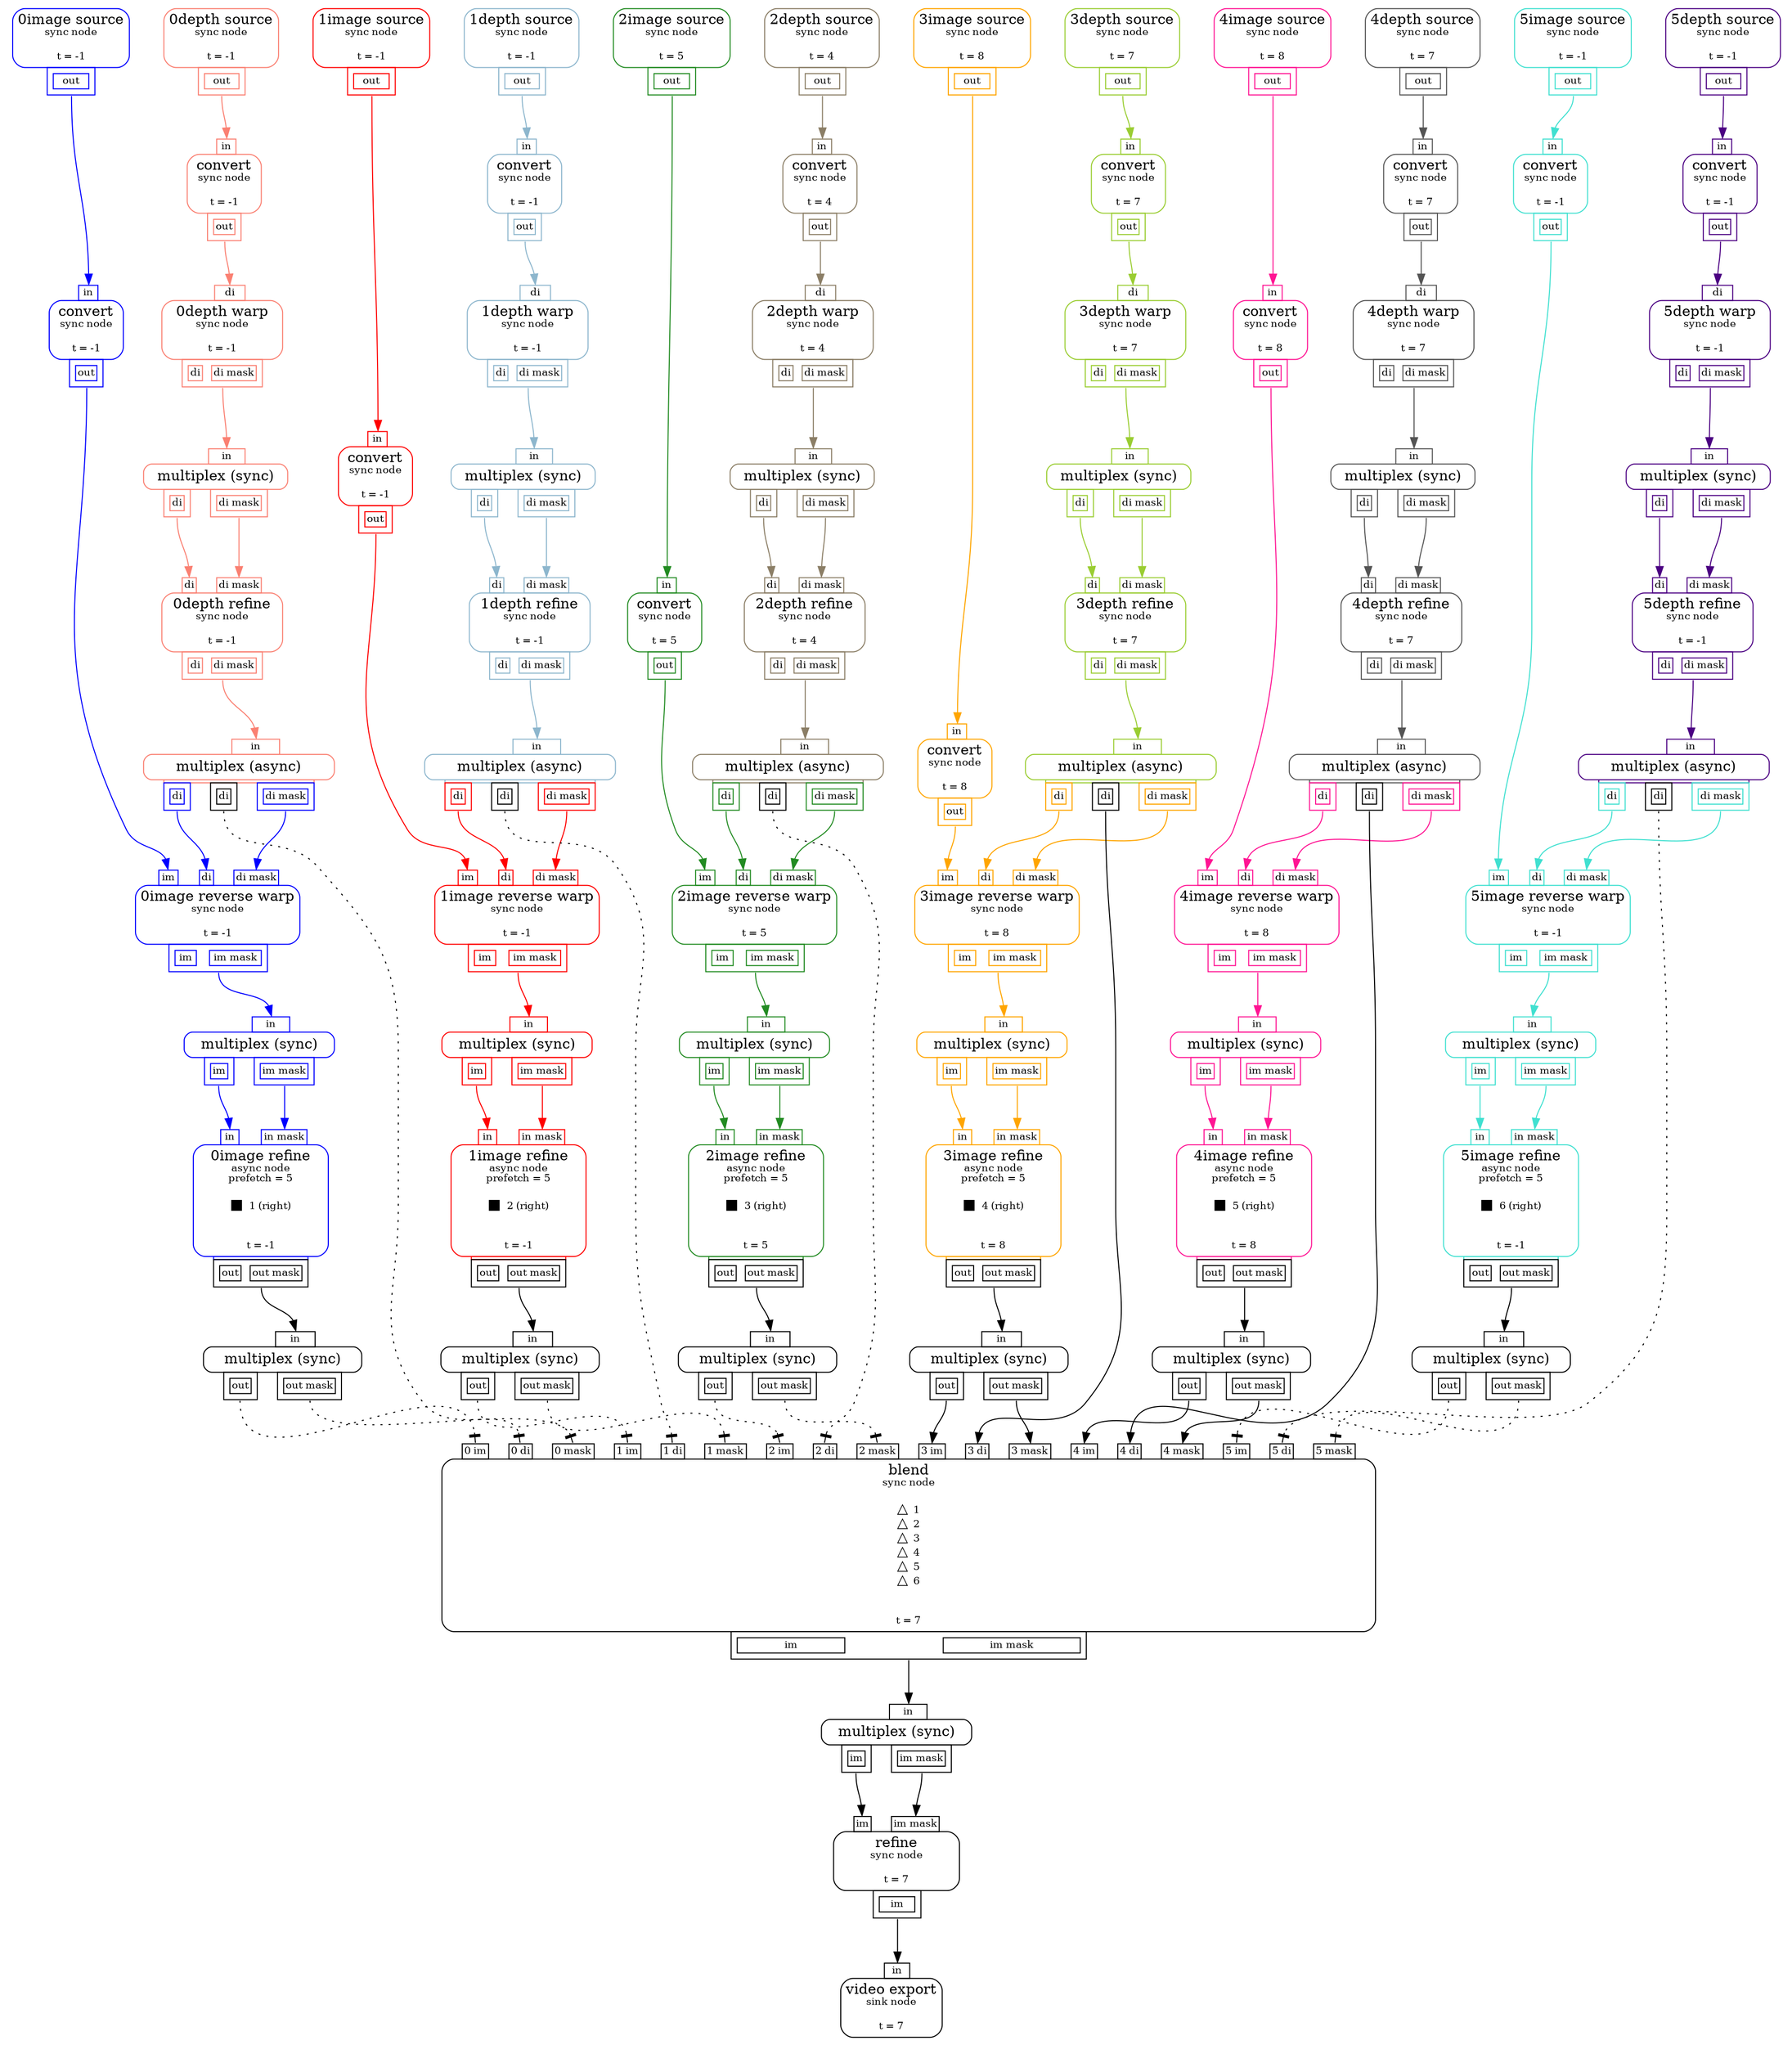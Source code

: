 digraph G{
	rankdir=TB
	node0 [shape=plaintext label=<
<TABLE BORDER="0" CELLBORDER="0" CELLSPACING="0" CELLPADDING="0"><TR><TD COLSPAN="1" BORDER="1" STYLE="ROUNDED" CELLPADDING="4" COLOR="blue">0image source<BR/><FONT POINT-SIZE="10">sync node</FONT><BR/><BR/><FONT POINT-SIZE="10">t = -1</FONT></TD></TR><TR><TD COLSPAN="1" BORDER="0"><TABLE BORDER="0" CELLBORDER="0" CELLSPACING="0" CELLPADDING="0"><TR><TD WIDTH="20"></TD><TD BORDER="1" CELLPADDING="3" PORT="out1" COLOR="blue"><TABLE BORDER="0" CELLSPACING="2"><TR CELLPADDING="1"><TD BORDER="1" CELLPADDING="1"><FONT POINT-SIZE="10">out</FONT></TD></TR></TABLE></TD><TD WIDTH="20"></TD></TR></TABLE></TD></TR></TABLE>
>];
	node2 [shape=plaintext label=<
<TABLE BORDER="0" CELLBORDER="0" CELLSPACING="0" CELLPADDING="0"><TR><TD COLSPAN="1" BORDER="1" STYLE="ROUNDED" CELLPADDING="4" COLOR="salmon">0depth source<BR/><FONT POINT-SIZE="10">sync node</FONT><BR/><BR/><FONT POINT-SIZE="10">t = -1</FONT></TD></TR><TR><TD COLSPAN="1" BORDER="0"><TABLE BORDER="0" CELLBORDER="0" CELLSPACING="0" CELLPADDING="0"><TR><TD WIDTH="20"></TD><TD BORDER="1" CELLPADDING="3" PORT="out3" COLOR="salmon"><TABLE BORDER="0" CELLSPACING="2"><TR CELLPADDING="1"><TD BORDER="1" CELLPADDING="1"><FONT POINT-SIZE="10">out</FONT></TD></TR></TABLE></TD><TD WIDTH="20"></TD></TR></TABLE></TD></TR></TABLE>
>];
	node4 [shape=plaintext label=<
<TABLE BORDER="0" CELLBORDER="0" CELLSPACING="0" CELLPADDING="0"><TR><TD WIDTH="20"></TD><TD BORDER="1" CELLPADDING="1" PORT="in5" COLOR="salmon"><FONT POINT-SIZE="10">di</FONT></TD><TD WIDTH="20"></TD></TR><TR><TD COLSPAN="3" BORDER="1" STYLE="ROUNDED" CELLPADDING="4" COLOR="salmon">0depth warp<BR/><FONT POINT-SIZE="10">sync node</FONT><BR/><BR/><FONT POINT-SIZE="10">t = -1</FONT></TD></TR><TR><TD COLSPAN="3" BORDER="0"><TABLE BORDER="0" CELLBORDER="0" CELLSPACING="0" CELLPADDING="0"><TR><TD WIDTH="20"></TD><TD BORDER="1" CELLPADDING="3" PORT="out6" COLOR="salmon"><TABLE BORDER="0" CELLSPACING="2"><TR CELLPADDING="1"><TD BORDER="1" CELLPADDING="1"><FONT POINT-SIZE="10">di</FONT></TD><TD WIDTH="5"></TD><TD BORDER="1" CELLPADDING="1"><FONT POINT-SIZE="10">di mask</FONT></TD></TR></TABLE></TD><TD WIDTH="20"></TD></TR></TABLE></TD></TR></TABLE>
>];
	node7 [shape=plaintext label=<
<TABLE BORDER="0" CELLBORDER="0" CELLSPACING="0" CELLPADDING="0"><TR><TD WIDTH="20"></TD><TD BORDER="1" CELLPADDING="1" PORT="in8" COLOR="salmon"><FONT POINT-SIZE="10">in</FONT></TD><TD WIDTH="20"></TD></TR><TR><TD COLSPAN="3" BORDER="1" STYLE="ROUNDED" CELLPADDING="4" COLOR="salmon">convert<BR/><FONT POINT-SIZE="10">sync node</FONT><BR/><BR/><FONT POINT-SIZE="10">t = -1</FONT></TD></TR><TR><TD COLSPAN="3" BORDER="0"><TABLE BORDER="0" CELLBORDER="0" CELLSPACING="0" CELLPADDING="0"><TR><TD WIDTH="20"></TD><TD BORDER="1" CELLPADDING="3" PORT="out9" COLOR="salmon"><TABLE BORDER="0" CELLSPACING="2"><TR CELLPADDING="1"><TD BORDER="1" CELLPADDING="1"><FONT POINT-SIZE="10">out</FONT></TD></TR></TABLE></TD><TD WIDTH="20"></TD></TR></TABLE></TD></TR></TABLE>
>];
	node10 [shape=plaintext label=<
<TABLE BORDER="0" CELLBORDER="0" CELLSPACING="0" CELLPADDING="0"><TR><TD WIDTH="20"></TD><TD BORDER="1" CELLPADDING="1" PORT="in11" COLOR="salmon"><FONT POINT-SIZE="10">in</FONT></TD><TD WIDTH="20"></TD></TR><TR><TD COLSPAN="3" BORDER="1" STYLE="ROUNDED" CELLPADDING="4" COLOR="salmon">multiplex (sync)</TD></TR><TR><TD COLSPAN="3" BORDER="0"><TABLE BORDER="0" CELLBORDER="0" CELLSPACING="0" CELLPADDING="0"><TR><TD WIDTH="20"></TD><TD BORDER="1" CELLPADDING="3" PORT="out12" COLOR="salmon"><TABLE BORDER="0" CELLSPACING="2"><TR CELLPADDING="1"><TD BORDER="1" CELLPADDING="1"><FONT POINT-SIZE="10">di</FONT></TD></TR></TABLE></TD><TD WIDTH="20"></TD><TD BORDER="1" CELLPADDING="3" PORT="out13" COLOR="salmon"><TABLE BORDER="0" CELLSPACING="2"><TR CELLPADDING="1"><TD BORDER="1" CELLPADDING="1"><FONT POINT-SIZE="10">di mask</FONT></TD></TR></TABLE></TD><TD WIDTH="20"></TD></TR></TABLE></TD></TR></TABLE>
>];
	node14 [shape=plaintext label=<
<TABLE BORDER="0" CELLBORDER="0" CELLSPACING="0" CELLPADDING="0"><TR><TD WIDTH="20"></TD><TD BORDER="1" CELLPADDING="1" PORT="in15" COLOR="salmon"><FONT POINT-SIZE="10">di</FONT></TD><TD WIDTH="20"></TD><TD BORDER="1" CELLPADDING="1" PORT="in16" COLOR="salmon"><FONT POINT-SIZE="10">di mask</FONT></TD><TD WIDTH="20"></TD></TR><TR><TD COLSPAN="5" BORDER="1" STYLE="ROUNDED" CELLPADDING="4" COLOR="salmon">0depth refine<BR/><FONT POINT-SIZE="10">sync node</FONT><BR/><BR/><FONT POINT-SIZE="10">t = -1</FONT></TD></TR><TR><TD COLSPAN="5" BORDER="0"><TABLE BORDER="0" CELLBORDER="0" CELLSPACING="0" CELLPADDING="0"><TR><TD WIDTH="20"></TD><TD BORDER="1" CELLPADDING="3" PORT="out17" COLOR="salmon"><TABLE BORDER="0" CELLSPACING="2"><TR CELLPADDING="1"><TD BORDER="1" CELLPADDING="1"><FONT POINT-SIZE="10">di</FONT></TD><TD WIDTH="5"></TD><TD BORDER="1" CELLPADDING="1"><FONT POINT-SIZE="10">di mask</FONT></TD></TR></TABLE></TD><TD WIDTH="20"></TD></TR></TABLE></TD></TR></TABLE>
>];
	node18 [shape=plaintext label=<
<TABLE BORDER="0" CELLBORDER="0" CELLSPACING="0" CELLPADDING="0"><TR><TD WIDTH="20"></TD><TD BORDER="1" CELLPADDING="1" PORT="in19" COLOR="salmon"><FONT POINT-SIZE="10">in</FONT></TD><TD WIDTH="20"></TD></TR><TR><TD COLSPAN="3" BORDER="1" STYLE="ROUNDED" CELLPADDING="4" COLOR="salmon">multiplex (async)</TD></TR><TR><TD COLSPAN="3" BORDER="0"><TABLE BORDER="0" CELLBORDER="0" CELLSPACING="0" CELLPADDING="0"><TR><TD></TD><TD BORDER="1" HEIGHT="3" COLSPAN="5" COLOR="salmon"></TD><TD></TD></TR><TR><TD WIDTH="20"></TD><TD BORDER="1" CELLPADDING="3" PORT="out20" COLOR="blue"><TABLE BORDER="0" CELLSPACING="2"><TR CELLPADDING="1"><TD BORDER="1" CELLPADDING="1"><FONT POINT-SIZE="10">di</FONT></TD></TR></TABLE></TD><TD WIDTH="20"></TD><TD BORDER="1" CELLPADDING="3" PORT="out21" COLOR="black"><TABLE BORDER="0" CELLSPACING="2"><TR CELLPADDING="1"><TD BORDER="1" CELLPADDING="1"><FONT POINT-SIZE="10">di</FONT></TD></TR></TABLE></TD><TD WIDTH="20"></TD><TD BORDER="1" CELLPADDING="3" PORT="out22" COLOR="blue"><TABLE BORDER="0" CELLSPACING="2"><TR CELLPADDING="1"><TD BORDER="1" CELLPADDING="1"><FONT POINT-SIZE="10">di mask</FONT></TD></TR></TABLE></TD><TD WIDTH="20"></TD></TR></TABLE></TD></TR></TABLE>
>];
	node23 [shape=plaintext label=<
<TABLE BORDER="0" CELLBORDER="0" CELLSPACING="0" CELLPADDING="0"><TR><TD WIDTH="20"></TD><TD BORDER="1" CELLPADDING="1" PORT="in24" COLOR="blue"><FONT POINT-SIZE="10">im</FONT></TD><TD WIDTH="20"></TD><TD BORDER="1" CELLPADDING="1" PORT="in25" COLOR="blue"><FONT POINT-SIZE="10">di</FONT></TD><TD WIDTH="20"></TD><TD BORDER="1" CELLPADDING="1" PORT="in26" COLOR="blue"><FONT POINT-SIZE="10">di mask</FONT></TD><TD WIDTH="20"></TD></TR><TR><TD COLSPAN="7" BORDER="1" STYLE="ROUNDED" CELLPADDING="4" COLOR="blue">0image reverse warp<BR/><FONT POINT-SIZE="10">sync node</FONT><BR/><BR/><FONT POINT-SIZE="10">t = -1</FONT></TD></TR><TR><TD COLSPAN="7" BORDER="0"><TABLE BORDER="0" CELLBORDER="0" CELLSPACING="0" CELLPADDING="0"><TR><TD WIDTH="20"></TD><TD BORDER="1" CELLPADDING="3" PORT="out27" COLOR="blue"><TABLE BORDER="0" CELLSPACING="2"><TR CELLPADDING="1"><TD BORDER="1" CELLPADDING="1"><FONT POINT-SIZE="10">im</FONT></TD><TD WIDTH="5"></TD><TD BORDER="1" CELLPADDING="1"><FONT POINT-SIZE="10">im mask</FONT></TD></TR></TABLE></TD><TD WIDTH="20"></TD></TR></TABLE></TD></TR></TABLE>
>];
	node28 [shape=plaintext label=<
<TABLE BORDER="0" CELLBORDER="0" CELLSPACING="0" CELLPADDING="0"><TR><TD WIDTH="20"></TD><TD BORDER="1" CELLPADDING="1" PORT="in29" COLOR="blue"><FONT POINT-SIZE="10">in</FONT></TD><TD WIDTH="20"></TD></TR><TR><TD COLSPAN="3" BORDER="1" STYLE="ROUNDED" CELLPADDING="4" COLOR="blue">convert<BR/><FONT POINT-SIZE="10">sync node</FONT><BR/><BR/><FONT POINT-SIZE="10">t = -1</FONT></TD></TR><TR><TD COLSPAN="3" BORDER="0"><TABLE BORDER="0" CELLBORDER="0" CELLSPACING="0" CELLPADDING="0"><TR><TD WIDTH="20"></TD><TD BORDER="1" CELLPADDING="3" PORT="out30" COLOR="blue"><TABLE BORDER="0" CELLSPACING="2"><TR CELLPADDING="1"><TD BORDER="1" CELLPADDING="1"><FONT POINT-SIZE="10">out</FONT></TD></TR></TABLE></TD><TD WIDTH="20"></TD></TR></TABLE></TD></TR></TABLE>
>];
	node31 [shape=plaintext label=<
<TABLE BORDER="0" CELLBORDER="0" CELLSPACING="0" CELLPADDING="0"><TR><TD WIDTH="20"></TD><TD BORDER="1" CELLPADDING="1" PORT="in32" COLOR="blue"><FONT POINT-SIZE="10">in</FONT></TD><TD WIDTH="20"></TD></TR><TR><TD COLSPAN="3" BORDER="1" STYLE="ROUNDED" CELLPADDING="4" COLOR="blue">multiplex (sync)</TD></TR><TR><TD COLSPAN="3" BORDER="0"><TABLE BORDER="0" CELLBORDER="0" CELLSPACING="0" CELLPADDING="0"><TR><TD WIDTH="20"></TD><TD BORDER="1" CELLPADDING="3" PORT="out33" COLOR="blue"><TABLE BORDER="0" CELLSPACING="2"><TR CELLPADDING="1"><TD BORDER="1" CELLPADDING="1"><FONT POINT-SIZE="10">im</FONT></TD></TR></TABLE></TD><TD WIDTH="20"></TD><TD BORDER="1" CELLPADDING="3" PORT="out34" COLOR="blue"><TABLE BORDER="0" CELLSPACING="2"><TR CELLPADDING="1"><TD BORDER="1" CELLPADDING="1"><FONT POINT-SIZE="10">im mask</FONT></TD></TR></TABLE></TD><TD WIDTH="20"></TD></TR></TABLE></TD></TR></TABLE>
>];
	node35 [shape=plaintext label=<
<TABLE BORDER="0" CELLBORDER="0" CELLSPACING="0" CELLPADDING="0"><TR><TD WIDTH="20"></TD><TD BORDER="1" CELLPADDING="1" PORT="in36" COLOR="blue"><FONT POINT-SIZE="10">in</FONT></TD><TD WIDTH="20"></TD><TD BORDER="1" CELLPADDING="1" PORT="in37" COLOR="blue"><FONT POINT-SIZE="10">in mask</FONT></TD><TD WIDTH="20"></TD></TR><TR><TD COLSPAN="5" BORDER="1" STYLE="ROUNDED" CELLPADDING="4" COLOR="blue">0image refine<BR/><FONT POINT-SIZE="10">async node<BR/>prefetch = 5</FONT><BR/><BR/>&#x25A0; <FONT POINT-SIZE="10">1 (right)</FONT><BR/><BR/><BR/><FONT POINT-SIZE="10">t = -1</FONT></TD></TR><TR><TD COLSPAN="5" BORDER="0"><TABLE BORDER="0" CELLBORDER="0" CELLSPACING="0" CELLPADDING="0"><TR><TD></TD><TD BORDER="1" HEIGHT="3" COLOR="blue"></TD><TD></TD></TR><TR><TD WIDTH="20"></TD><TD BORDER="1" CELLPADDING="3" PORT="out38" COLOR="black"><TABLE BORDER="0" CELLSPACING="2"><TR CELLPADDING="1"><TD BORDER="1" CELLPADDING="1"><FONT POINT-SIZE="10">out</FONT></TD><TD WIDTH="5"></TD><TD BORDER="1" CELLPADDING="1"><FONT POINT-SIZE="10">out mask</FONT></TD></TR></TABLE></TD><TD WIDTH="20"></TD></TR></TABLE></TD></TR></TABLE>
>];
	node39 [shape=plaintext label=<
<TABLE BORDER="0" CELLBORDER="0" CELLSPACING="0" CELLPADDING="0"><TR><TD WIDTH="20"></TD><TD BORDER="1" CELLPADDING="1" PORT="in40" COLOR="black"><FONT POINT-SIZE="10">in</FONT></TD><TD WIDTH="20"></TD></TR><TR><TD COLSPAN="3" BORDER="1" STYLE="ROUNDED" CELLPADDING="4" COLOR="black">multiplex (sync)</TD></TR><TR><TD COLSPAN="3" BORDER="0"><TABLE BORDER="0" CELLBORDER="0" CELLSPACING="0" CELLPADDING="0"><TR><TD WIDTH="20"></TD><TD BORDER="1" CELLPADDING="3" PORT="out41" COLOR="black"><TABLE BORDER="0" CELLSPACING="2"><TR CELLPADDING="1"><TD BORDER="1" CELLPADDING="1"><FONT POINT-SIZE="10">out</FONT></TD></TR></TABLE></TD><TD WIDTH="20"></TD><TD BORDER="1" CELLPADDING="3" PORT="out42" COLOR="black"><TABLE BORDER="0" CELLSPACING="2"><TR CELLPADDING="1"><TD BORDER="1" CELLPADDING="1"><FONT POINT-SIZE="10">out mask</FONT></TD></TR></TABLE></TD><TD WIDTH="20"></TD></TR></TABLE></TD></TR></TABLE>
>];
	node43 [shape=plaintext label=<
<TABLE BORDER="0" CELLBORDER="0" CELLSPACING="0" CELLPADDING="0"><TR><TD COLSPAN="1" BORDER="1" STYLE="ROUNDED" CELLPADDING="4" COLOR="red">1image source<BR/><FONT POINT-SIZE="10">sync node</FONT><BR/><BR/><FONT POINT-SIZE="10">t = -1</FONT></TD></TR><TR><TD COLSPAN="1" BORDER="0"><TABLE BORDER="0" CELLBORDER="0" CELLSPACING="0" CELLPADDING="0"><TR><TD WIDTH="20"></TD><TD BORDER="1" CELLPADDING="3" PORT="out44" COLOR="red"><TABLE BORDER="0" CELLSPACING="2"><TR CELLPADDING="1"><TD BORDER="1" CELLPADDING="1"><FONT POINT-SIZE="10">out</FONT></TD></TR></TABLE></TD><TD WIDTH="20"></TD></TR></TABLE></TD></TR></TABLE>
>];
	node45 [shape=plaintext label=<
<TABLE BORDER="0" CELLBORDER="0" CELLSPACING="0" CELLPADDING="0"><TR><TD COLSPAN="1" BORDER="1" STYLE="ROUNDED" CELLPADDING="4" COLOR="lightskyblue3">1depth source<BR/><FONT POINT-SIZE="10">sync node</FONT><BR/><BR/><FONT POINT-SIZE="10">t = -1</FONT></TD></TR><TR><TD COLSPAN="1" BORDER="0"><TABLE BORDER="0" CELLBORDER="0" CELLSPACING="0" CELLPADDING="0"><TR><TD WIDTH="20"></TD><TD BORDER="1" CELLPADDING="3" PORT="out46" COLOR="lightskyblue3"><TABLE BORDER="0" CELLSPACING="2"><TR CELLPADDING="1"><TD BORDER="1" CELLPADDING="1"><FONT POINT-SIZE="10">out</FONT></TD></TR></TABLE></TD><TD WIDTH="20"></TD></TR></TABLE></TD></TR></TABLE>
>];
	node47 [shape=plaintext label=<
<TABLE BORDER="0" CELLBORDER="0" CELLSPACING="0" CELLPADDING="0"><TR><TD WIDTH="20"></TD><TD BORDER="1" CELLPADDING="1" PORT="in48" COLOR="lightskyblue3"><FONT POINT-SIZE="10">di</FONT></TD><TD WIDTH="20"></TD></TR><TR><TD COLSPAN="3" BORDER="1" STYLE="ROUNDED" CELLPADDING="4" COLOR="lightskyblue3">1depth warp<BR/><FONT POINT-SIZE="10">sync node</FONT><BR/><BR/><FONT POINT-SIZE="10">t = -1</FONT></TD></TR><TR><TD COLSPAN="3" BORDER="0"><TABLE BORDER="0" CELLBORDER="0" CELLSPACING="0" CELLPADDING="0"><TR><TD WIDTH="20"></TD><TD BORDER="1" CELLPADDING="3" PORT="out49" COLOR="lightskyblue3"><TABLE BORDER="0" CELLSPACING="2"><TR CELLPADDING="1"><TD BORDER="1" CELLPADDING="1"><FONT POINT-SIZE="10">di</FONT></TD><TD WIDTH="5"></TD><TD BORDER="1" CELLPADDING="1"><FONT POINT-SIZE="10">di mask</FONT></TD></TR></TABLE></TD><TD WIDTH="20"></TD></TR></TABLE></TD></TR></TABLE>
>];
	node50 [shape=plaintext label=<
<TABLE BORDER="0" CELLBORDER="0" CELLSPACING="0" CELLPADDING="0"><TR><TD WIDTH="20"></TD><TD BORDER="1" CELLPADDING="1" PORT="in51" COLOR="lightskyblue3"><FONT POINT-SIZE="10">in</FONT></TD><TD WIDTH="20"></TD></TR><TR><TD COLSPAN="3" BORDER="1" STYLE="ROUNDED" CELLPADDING="4" COLOR="lightskyblue3">convert<BR/><FONT POINT-SIZE="10">sync node</FONT><BR/><BR/><FONT POINT-SIZE="10">t = -1</FONT></TD></TR><TR><TD COLSPAN="3" BORDER="0"><TABLE BORDER="0" CELLBORDER="0" CELLSPACING="0" CELLPADDING="0"><TR><TD WIDTH="20"></TD><TD BORDER="1" CELLPADDING="3" PORT="out52" COLOR="lightskyblue3"><TABLE BORDER="0" CELLSPACING="2"><TR CELLPADDING="1"><TD BORDER="1" CELLPADDING="1"><FONT POINT-SIZE="10">out</FONT></TD></TR></TABLE></TD><TD WIDTH="20"></TD></TR></TABLE></TD></TR></TABLE>
>];
	node53 [shape=plaintext label=<
<TABLE BORDER="0" CELLBORDER="0" CELLSPACING="0" CELLPADDING="0"><TR><TD WIDTH="20"></TD><TD BORDER="1" CELLPADDING="1" PORT="in54" COLOR="lightskyblue3"><FONT POINT-SIZE="10">in</FONT></TD><TD WIDTH="20"></TD></TR><TR><TD COLSPAN="3" BORDER="1" STYLE="ROUNDED" CELLPADDING="4" COLOR="lightskyblue3">multiplex (sync)</TD></TR><TR><TD COLSPAN="3" BORDER="0"><TABLE BORDER="0" CELLBORDER="0" CELLSPACING="0" CELLPADDING="0"><TR><TD WIDTH="20"></TD><TD BORDER="1" CELLPADDING="3" PORT="out55" COLOR="lightskyblue3"><TABLE BORDER="0" CELLSPACING="2"><TR CELLPADDING="1"><TD BORDER="1" CELLPADDING="1"><FONT POINT-SIZE="10">di</FONT></TD></TR></TABLE></TD><TD WIDTH="20"></TD><TD BORDER="1" CELLPADDING="3" PORT="out56" COLOR="lightskyblue3"><TABLE BORDER="0" CELLSPACING="2"><TR CELLPADDING="1"><TD BORDER="1" CELLPADDING="1"><FONT POINT-SIZE="10">di mask</FONT></TD></TR></TABLE></TD><TD WIDTH="20"></TD></TR></TABLE></TD></TR></TABLE>
>];
	node57 [shape=plaintext label=<
<TABLE BORDER="0" CELLBORDER="0" CELLSPACING="0" CELLPADDING="0"><TR><TD WIDTH="20"></TD><TD BORDER="1" CELLPADDING="1" PORT="in58" COLOR="lightskyblue3"><FONT POINT-SIZE="10">di</FONT></TD><TD WIDTH="20"></TD><TD BORDER="1" CELLPADDING="1" PORT="in59" COLOR="lightskyblue3"><FONT POINT-SIZE="10">di mask</FONT></TD><TD WIDTH="20"></TD></TR><TR><TD COLSPAN="5" BORDER="1" STYLE="ROUNDED" CELLPADDING="4" COLOR="lightskyblue3">1depth refine<BR/><FONT POINT-SIZE="10">sync node</FONT><BR/><BR/><FONT POINT-SIZE="10">t = -1</FONT></TD></TR><TR><TD COLSPAN="5" BORDER="0"><TABLE BORDER="0" CELLBORDER="0" CELLSPACING="0" CELLPADDING="0"><TR><TD WIDTH="20"></TD><TD BORDER="1" CELLPADDING="3" PORT="out60" COLOR="lightskyblue3"><TABLE BORDER="0" CELLSPACING="2"><TR CELLPADDING="1"><TD BORDER="1" CELLPADDING="1"><FONT POINT-SIZE="10">di</FONT></TD><TD WIDTH="5"></TD><TD BORDER="1" CELLPADDING="1"><FONT POINT-SIZE="10">di mask</FONT></TD></TR></TABLE></TD><TD WIDTH="20"></TD></TR></TABLE></TD></TR></TABLE>
>];
	node61 [shape=plaintext label=<
<TABLE BORDER="0" CELLBORDER="0" CELLSPACING="0" CELLPADDING="0"><TR><TD WIDTH="20"></TD><TD BORDER="1" CELLPADDING="1" PORT="in62" COLOR="lightskyblue3"><FONT POINT-SIZE="10">in</FONT></TD><TD WIDTH="20"></TD></TR><TR><TD COLSPAN="3" BORDER="1" STYLE="ROUNDED" CELLPADDING="4" COLOR="lightskyblue3">multiplex (async)</TD></TR><TR><TD COLSPAN="3" BORDER="0"><TABLE BORDER="0" CELLBORDER="0" CELLSPACING="0" CELLPADDING="0"><TR><TD></TD><TD BORDER="1" HEIGHT="3" COLSPAN="5" COLOR="lightskyblue3"></TD><TD></TD></TR><TR><TD WIDTH="20"></TD><TD BORDER="1" CELLPADDING="3" PORT="out63" COLOR="red"><TABLE BORDER="0" CELLSPACING="2"><TR CELLPADDING="1"><TD BORDER="1" CELLPADDING="1"><FONT POINT-SIZE="10">di</FONT></TD></TR></TABLE></TD><TD WIDTH="20"></TD><TD BORDER="1" CELLPADDING="3" PORT="out64" COLOR="black"><TABLE BORDER="0" CELLSPACING="2"><TR CELLPADDING="1"><TD BORDER="1" CELLPADDING="1"><FONT POINT-SIZE="10">di</FONT></TD></TR></TABLE></TD><TD WIDTH="20"></TD><TD BORDER="1" CELLPADDING="3" PORT="out65" COLOR="red"><TABLE BORDER="0" CELLSPACING="2"><TR CELLPADDING="1"><TD BORDER="1" CELLPADDING="1"><FONT POINT-SIZE="10">di mask</FONT></TD></TR></TABLE></TD><TD WIDTH="20"></TD></TR></TABLE></TD></TR></TABLE>
>];
	node66 [shape=plaintext label=<
<TABLE BORDER="0" CELLBORDER="0" CELLSPACING="0" CELLPADDING="0"><TR><TD WIDTH="20"></TD><TD BORDER="1" CELLPADDING="1" PORT="in67" COLOR="red"><FONT POINT-SIZE="10">im</FONT></TD><TD WIDTH="20"></TD><TD BORDER="1" CELLPADDING="1" PORT="in68" COLOR="red"><FONT POINT-SIZE="10">di</FONT></TD><TD WIDTH="20"></TD><TD BORDER="1" CELLPADDING="1" PORT="in69" COLOR="red"><FONT POINT-SIZE="10">di mask</FONT></TD><TD WIDTH="20"></TD></TR><TR><TD COLSPAN="7" BORDER="1" STYLE="ROUNDED" CELLPADDING="4" COLOR="red">1image reverse warp<BR/><FONT POINT-SIZE="10">sync node</FONT><BR/><BR/><FONT POINT-SIZE="10">t = -1</FONT></TD></TR><TR><TD COLSPAN="7" BORDER="0"><TABLE BORDER="0" CELLBORDER="0" CELLSPACING="0" CELLPADDING="0"><TR><TD WIDTH="20"></TD><TD BORDER="1" CELLPADDING="3" PORT="out70" COLOR="red"><TABLE BORDER="0" CELLSPACING="2"><TR CELLPADDING="1"><TD BORDER="1" CELLPADDING="1"><FONT POINT-SIZE="10">im</FONT></TD><TD WIDTH="5"></TD><TD BORDER="1" CELLPADDING="1"><FONT POINT-SIZE="10">im mask</FONT></TD></TR></TABLE></TD><TD WIDTH="20"></TD></TR></TABLE></TD></TR></TABLE>
>];
	node71 [shape=plaintext label=<
<TABLE BORDER="0" CELLBORDER="0" CELLSPACING="0" CELLPADDING="0"><TR><TD WIDTH="20"></TD><TD BORDER="1" CELLPADDING="1" PORT="in72" COLOR="red"><FONT POINT-SIZE="10">in</FONT></TD><TD WIDTH="20"></TD></TR><TR><TD COLSPAN="3" BORDER="1" STYLE="ROUNDED" CELLPADDING="4" COLOR="red">convert<BR/><FONT POINT-SIZE="10">sync node</FONT><BR/><BR/><FONT POINT-SIZE="10">t = -1</FONT></TD></TR><TR><TD COLSPAN="3" BORDER="0"><TABLE BORDER="0" CELLBORDER="0" CELLSPACING="0" CELLPADDING="0"><TR><TD WIDTH="20"></TD><TD BORDER="1" CELLPADDING="3" PORT="out73" COLOR="red"><TABLE BORDER="0" CELLSPACING="2"><TR CELLPADDING="1"><TD BORDER="1" CELLPADDING="1"><FONT POINT-SIZE="10">out</FONT></TD></TR></TABLE></TD><TD WIDTH="20"></TD></TR></TABLE></TD></TR></TABLE>
>];
	node74 [shape=plaintext label=<
<TABLE BORDER="0" CELLBORDER="0" CELLSPACING="0" CELLPADDING="0"><TR><TD WIDTH="20"></TD><TD BORDER="1" CELLPADDING="1" PORT="in75" COLOR="red"><FONT POINT-SIZE="10">in</FONT></TD><TD WIDTH="20"></TD></TR><TR><TD COLSPAN="3" BORDER="1" STYLE="ROUNDED" CELLPADDING="4" COLOR="red">multiplex (sync)</TD></TR><TR><TD COLSPAN="3" BORDER="0"><TABLE BORDER="0" CELLBORDER="0" CELLSPACING="0" CELLPADDING="0"><TR><TD WIDTH="20"></TD><TD BORDER="1" CELLPADDING="3" PORT="out76" COLOR="red"><TABLE BORDER="0" CELLSPACING="2"><TR CELLPADDING="1"><TD BORDER="1" CELLPADDING="1"><FONT POINT-SIZE="10">im</FONT></TD></TR></TABLE></TD><TD WIDTH="20"></TD><TD BORDER="1" CELLPADDING="3" PORT="out77" COLOR="red"><TABLE BORDER="0" CELLSPACING="2"><TR CELLPADDING="1"><TD BORDER="1" CELLPADDING="1"><FONT POINT-SIZE="10">im mask</FONT></TD></TR></TABLE></TD><TD WIDTH="20"></TD></TR></TABLE></TD></TR></TABLE>
>];
	node78 [shape=plaintext label=<
<TABLE BORDER="0" CELLBORDER="0" CELLSPACING="0" CELLPADDING="0"><TR><TD WIDTH="20"></TD><TD BORDER="1" CELLPADDING="1" PORT="in79" COLOR="red"><FONT POINT-SIZE="10">in</FONT></TD><TD WIDTH="20"></TD><TD BORDER="1" CELLPADDING="1" PORT="in80" COLOR="red"><FONT POINT-SIZE="10">in mask</FONT></TD><TD WIDTH="20"></TD></TR><TR><TD COLSPAN="5" BORDER="1" STYLE="ROUNDED" CELLPADDING="4" COLOR="red">1image refine<BR/><FONT POINT-SIZE="10">async node<BR/>prefetch = 5</FONT><BR/><BR/>&#x25A0; <FONT POINT-SIZE="10">2 (right)</FONT><BR/><BR/><BR/><FONT POINT-SIZE="10">t = -1</FONT></TD></TR><TR><TD COLSPAN="5" BORDER="0"><TABLE BORDER="0" CELLBORDER="0" CELLSPACING="0" CELLPADDING="0"><TR><TD></TD><TD BORDER="1" HEIGHT="3" COLOR="red"></TD><TD></TD></TR><TR><TD WIDTH="20"></TD><TD BORDER="1" CELLPADDING="3" PORT="out81" COLOR="black"><TABLE BORDER="0" CELLSPACING="2"><TR CELLPADDING="1"><TD BORDER="1" CELLPADDING="1"><FONT POINT-SIZE="10">out</FONT></TD><TD WIDTH="5"></TD><TD BORDER="1" CELLPADDING="1"><FONT POINT-SIZE="10">out mask</FONT></TD></TR></TABLE></TD><TD WIDTH="20"></TD></TR></TABLE></TD></TR></TABLE>
>];
	node82 [shape=plaintext label=<
<TABLE BORDER="0" CELLBORDER="0" CELLSPACING="0" CELLPADDING="0"><TR><TD WIDTH="20"></TD><TD BORDER="1" CELLPADDING="1" PORT="in83" COLOR="black"><FONT POINT-SIZE="10">in</FONT></TD><TD WIDTH="20"></TD></TR><TR><TD COLSPAN="3" BORDER="1" STYLE="ROUNDED" CELLPADDING="4" COLOR="black">multiplex (sync)</TD></TR><TR><TD COLSPAN="3" BORDER="0"><TABLE BORDER="0" CELLBORDER="0" CELLSPACING="0" CELLPADDING="0"><TR><TD WIDTH="20"></TD><TD BORDER="1" CELLPADDING="3" PORT="out84" COLOR="black"><TABLE BORDER="0" CELLSPACING="2"><TR CELLPADDING="1"><TD BORDER="1" CELLPADDING="1"><FONT POINT-SIZE="10">out</FONT></TD></TR></TABLE></TD><TD WIDTH="20"></TD><TD BORDER="1" CELLPADDING="3" PORT="out85" COLOR="black"><TABLE BORDER="0" CELLSPACING="2"><TR CELLPADDING="1"><TD BORDER="1" CELLPADDING="1"><FONT POINT-SIZE="10">out mask</FONT></TD></TR></TABLE></TD><TD WIDTH="20"></TD></TR></TABLE></TD></TR></TABLE>
>];
	node86 [shape=plaintext label=<
<TABLE BORDER="0" CELLBORDER="0" CELLSPACING="0" CELLPADDING="0"><TR><TD COLSPAN="1" BORDER="1" STYLE="ROUNDED" CELLPADDING="4" COLOR="forestgreen">2image source<BR/><FONT POINT-SIZE="10">sync node</FONT><BR/><BR/><FONT POINT-SIZE="10">t = 5</FONT></TD></TR><TR><TD COLSPAN="1" BORDER="0"><TABLE BORDER="0" CELLBORDER="0" CELLSPACING="0" CELLPADDING="0"><TR><TD WIDTH="20"></TD><TD BORDER="1" CELLPADDING="3" PORT="out87" COLOR="forestgreen"><TABLE BORDER="0" CELLSPACING="2"><TR CELLPADDING="1"><TD BORDER="1" CELLPADDING="1"><FONT POINT-SIZE="10">out</FONT></TD></TR></TABLE></TD><TD WIDTH="20"></TD></TR></TABLE></TD></TR></TABLE>
>];
	node88 [shape=plaintext label=<
<TABLE BORDER="0" CELLBORDER="0" CELLSPACING="0" CELLPADDING="0"><TR><TD COLSPAN="1" BORDER="1" STYLE="ROUNDED" CELLPADDING="4" COLOR="wheat4">2depth source<BR/><FONT POINT-SIZE="10">sync node</FONT><BR/><BR/><FONT POINT-SIZE="10">t = 4</FONT></TD></TR><TR><TD COLSPAN="1" BORDER="0"><TABLE BORDER="0" CELLBORDER="0" CELLSPACING="0" CELLPADDING="0"><TR><TD WIDTH="20"></TD><TD BORDER="1" CELLPADDING="3" PORT="out89" COLOR="wheat4"><TABLE BORDER="0" CELLSPACING="2"><TR CELLPADDING="1"><TD BORDER="1" CELLPADDING="1"><FONT POINT-SIZE="10">out</FONT></TD></TR></TABLE></TD><TD WIDTH="20"></TD></TR></TABLE></TD></TR></TABLE>
>];
	node90 [shape=plaintext label=<
<TABLE BORDER="0" CELLBORDER="0" CELLSPACING="0" CELLPADDING="0"><TR><TD WIDTH="20"></TD><TD BORDER="1" CELLPADDING="1" PORT="in91" COLOR="wheat4"><FONT POINT-SIZE="10">di</FONT></TD><TD WIDTH="20"></TD></TR><TR><TD COLSPAN="3" BORDER="1" STYLE="ROUNDED" CELLPADDING="4" COLOR="wheat4">2depth warp<BR/><FONT POINT-SIZE="10">sync node</FONT><BR/><BR/><FONT POINT-SIZE="10">t = 4</FONT></TD></TR><TR><TD COLSPAN="3" BORDER="0"><TABLE BORDER="0" CELLBORDER="0" CELLSPACING="0" CELLPADDING="0"><TR><TD WIDTH="20"></TD><TD BORDER="1" CELLPADDING="3" PORT="out92" COLOR="wheat4"><TABLE BORDER="0" CELLSPACING="2"><TR CELLPADDING="1"><TD BORDER="1" CELLPADDING="1"><FONT POINT-SIZE="10">di</FONT></TD><TD WIDTH="5"></TD><TD BORDER="1" CELLPADDING="1"><FONT POINT-SIZE="10">di mask</FONT></TD></TR></TABLE></TD><TD WIDTH="20"></TD></TR></TABLE></TD></TR></TABLE>
>];
	node93 [shape=plaintext label=<
<TABLE BORDER="0" CELLBORDER="0" CELLSPACING="0" CELLPADDING="0"><TR><TD WIDTH="20"></TD><TD BORDER="1" CELLPADDING="1" PORT="in94" COLOR="wheat4"><FONT POINT-SIZE="10">in</FONT></TD><TD WIDTH="20"></TD></TR><TR><TD COLSPAN="3" BORDER="1" STYLE="ROUNDED" CELLPADDING="4" COLOR="wheat4">convert<BR/><FONT POINT-SIZE="10">sync node</FONT><BR/><BR/><FONT POINT-SIZE="10">t = 4</FONT></TD></TR><TR><TD COLSPAN="3" BORDER="0"><TABLE BORDER="0" CELLBORDER="0" CELLSPACING="0" CELLPADDING="0"><TR><TD WIDTH="20"></TD><TD BORDER="1" CELLPADDING="3" PORT="out95" COLOR="wheat4"><TABLE BORDER="0" CELLSPACING="2"><TR CELLPADDING="1"><TD BORDER="1" CELLPADDING="1"><FONT POINT-SIZE="10">out</FONT></TD></TR></TABLE></TD><TD WIDTH="20"></TD></TR></TABLE></TD></TR></TABLE>
>];
	node96 [shape=plaintext label=<
<TABLE BORDER="0" CELLBORDER="0" CELLSPACING="0" CELLPADDING="0"><TR><TD WIDTH="20"></TD><TD BORDER="1" CELLPADDING="1" PORT="in97" COLOR="wheat4"><FONT POINT-SIZE="10">in</FONT></TD><TD WIDTH="20"></TD></TR><TR><TD COLSPAN="3" BORDER="1" STYLE="ROUNDED" CELLPADDING="4" COLOR="wheat4">multiplex (sync)</TD></TR><TR><TD COLSPAN="3" BORDER="0"><TABLE BORDER="0" CELLBORDER="0" CELLSPACING="0" CELLPADDING="0"><TR><TD WIDTH="20"></TD><TD BORDER="1" CELLPADDING="3" PORT="out98" COLOR="wheat4"><TABLE BORDER="0" CELLSPACING="2"><TR CELLPADDING="1"><TD BORDER="1" CELLPADDING="1"><FONT POINT-SIZE="10">di</FONT></TD></TR></TABLE></TD><TD WIDTH="20"></TD><TD BORDER="1" CELLPADDING="3" PORT="out99" COLOR="wheat4"><TABLE BORDER="0" CELLSPACING="2"><TR CELLPADDING="1"><TD BORDER="1" CELLPADDING="1"><FONT POINT-SIZE="10">di mask</FONT></TD></TR></TABLE></TD><TD WIDTH="20"></TD></TR></TABLE></TD></TR></TABLE>
>];
	node100 [shape=plaintext label=<
<TABLE BORDER="0" CELLBORDER="0" CELLSPACING="0" CELLPADDING="0"><TR><TD WIDTH="20"></TD><TD BORDER="1" CELLPADDING="1" PORT="in101" COLOR="wheat4"><FONT POINT-SIZE="10">di</FONT></TD><TD WIDTH="20"></TD><TD BORDER="1" CELLPADDING="1" PORT="in102" COLOR="wheat4"><FONT POINT-SIZE="10">di mask</FONT></TD><TD WIDTH="20"></TD></TR><TR><TD COLSPAN="5" BORDER="1" STYLE="ROUNDED" CELLPADDING="4" COLOR="wheat4">2depth refine<BR/><FONT POINT-SIZE="10">sync node</FONT><BR/><BR/><FONT POINT-SIZE="10">t = 4</FONT></TD></TR><TR><TD COLSPAN="5" BORDER="0"><TABLE BORDER="0" CELLBORDER="0" CELLSPACING="0" CELLPADDING="0"><TR><TD WIDTH="20"></TD><TD BORDER="1" CELLPADDING="3" PORT="out103" COLOR="wheat4"><TABLE BORDER="0" CELLSPACING="2"><TR CELLPADDING="1"><TD BORDER="1" CELLPADDING="1"><FONT POINT-SIZE="10">di</FONT></TD><TD WIDTH="5"></TD><TD BORDER="1" CELLPADDING="1"><FONT POINT-SIZE="10">di mask</FONT></TD></TR></TABLE></TD><TD WIDTH="20"></TD></TR></TABLE></TD></TR></TABLE>
>];
	node104 [shape=plaintext label=<
<TABLE BORDER="0" CELLBORDER="0" CELLSPACING="0" CELLPADDING="0"><TR><TD WIDTH="20"></TD><TD BORDER="1" CELLPADDING="1" PORT="in105" COLOR="wheat4"><FONT POINT-SIZE="10">in</FONT></TD><TD WIDTH="20"></TD></TR><TR><TD COLSPAN="3" BORDER="1" STYLE="ROUNDED" CELLPADDING="4" COLOR="wheat4">multiplex (async)</TD></TR><TR><TD COLSPAN="3" BORDER="0"><TABLE BORDER="0" CELLBORDER="0" CELLSPACING="0" CELLPADDING="0"><TR><TD></TD><TD BORDER="1" HEIGHT="3" COLSPAN="5" COLOR="wheat4"></TD><TD></TD></TR><TR><TD WIDTH="20"></TD><TD BORDER="1" CELLPADDING="3" PORT="out106" COLOR="forestgreen"><TABLE BORDER="0" CELLSPACING="2"><TR CELLPADDING="1"><TD BORDER="1" CELLPADDING="1"><FONT POINT-SIZE="10">di</FONT></TD></TR></TABLE></TD><TD WIDTH="20"></TD><TD BORDER="1" CELLPADDING="3" PORT="out107" COLOR="black"><TABLE BORDER="0" CELLSPACING="2"><TR CELLPADDING="1"><TD BORDER="1" CELLPADDING="1"><FONT POINT-SIZE="10">di</FONT></TD></TR></TABLE></TD><TD WIDTH="20"></TD><TD BORDER="1" CELLPADDING="3" PORT="out108" COLOR="forestgreen"><TABLE BORDER="0" CELLSPACING="2"><TR CELLPADDING="1"><TD BORDER="1" CELLPADDING="1"><FONT POINT-SIZE="10">di mask</FONT></TD></TR></TABLE></TD><TD WIDTH="20"></TD></TR></TABLE></TD></TR></TABLE>
>];
	node109 [shape=plaintext label=<
<TABLE BORDER="0" CELLBORDER="0" CELLSPACING="0" CELLPADDING="0"><TR><TD WIDTH="20"></TD><TD BORDER="1" CELLPADDING="1" PORT="in110" COLOR="forestgreen"><FONT POINT-SIZE="10">im</FONT></TD><TD WIDTH="20"></TD><TD BORDER="1" CELLPADDING="1" PORT="in111" COLOR="forestgreen"><FONT POINT-SIZE="10">di</FONT></TD><TD WIDTH="20"></TD><TD BORDER="1" CELLPADDING="1" PORT="in112" COLOR="forestgreen"><FONT POINT-SIZE="10">di mask</FONT></TD><TD WIDTH="20"></TD></TR><TR><TD COLSPAN="7" BORDER="1" STYLE="ROUNDED" CELLPADDING="4" COLOR="forestgreen">2image reverse warp<BR/><FONT POINT-SIZE="10">sync node</FONT><BR/><BR/><FONT POINT-SIZE="10">t = 5</FONT></TD></TR><TR><TD COLSPAN="7" BORDER="0"><TABLE BORDER="0" CELLBORDER="0" CELLSPACING="0" CELLPADDING="0"><TR><TD WIDTH="20"></TD><TD BORDER="1" CELLPADDING="3" PORT="out113" COLOR="forestgreen"><TABLE BORDER="0" CELLSPACING="2"><TR CELLPADDING="1"><TD BORDER="1" CELLPADDING="1"><FONT POINT-SIZE="10">im</FONT></TD><TD WIDTH="5"></TD><TD BORDER="1" CELLPADDING="1"><FONT POINT-SIZE="10">im mask</FONT></TD></TR></TABLE></TD><TD WIDTH="20"></TD></TR></TABLE></TD></TR></TABLE>
>];
	node114 [shape=plaintext label=<
<TABLE BORDER="0" CELLBORDER="0" CELLSPACING="0" CELLPADDING="0"><TR><TD WIDTH="20"></TD><TD BORDER="1" CELLPADDING="1" PORT="in115" COLOR="forestgreen"><FONT POINT-SIZE="10">in</FONT></TD><TD WIDTH="20"></TD></TR><TR><TD COLSPAN="3" BORDER="1" STYLE="ROUNDED" CELLPADDING="4" COLOR="forestgreen">convert<BR/><FONT POINT-SIZE="10">sync node</FONT><BR/><BR/><FONT POINT-SIZE="10">t = 5</FONT></TD></TR><TR><TD COLSPAN="3" BORDER="0"><TABLE BORDER="0" CELLBORDER="0" CELLSPACING="0" CELLPADDING="0"><TR><TD WIDTH="20"></TD><TD BORDER="1" CELLPADDING="3" PORT="out116" COLOR="forestgreen"><TABLE BORDER="0" CELLSPACING="2"><TR CELLPADDING="1"><TD BORDER="1" CELLPADDING="1"><FONT POINT-SIZE="10">out</FONT></TD></TR></TABLE></TD><TD WIDTH="20"></TD></TR></TABLE></TD></TR></TABLE>
>];
	node117 [shape=plaintext label=<
<TABLE BORDER="0" CELLBORDER="0" CELLSPACING="0" CELLPADDING="0"><TR><TD WIDTH="20"></TD><TD BORDER="1" CELLPADDING="1" PORT="in118" COLOR="forestgreen"><FONT POINT-SIZE="10">in</FONT></TD><TD WIDTH="20"></TD></TR><TR><TD COLSPAN="3" BORDER="1" STYLE="ROUNDED" CELLPADDING="4" COLOR="forestgreen">multiplex (sync)</TD></TR><TR><TD COLSPAN="3" BORDER="0"><TABLE BORDER="0" CELLBORDER="0" CELLSPACING="0" CELLPADDING="0"><TR><TD WIDTH="20"></TD><TD BORDER="1" CELLPADDING="3" PORT="out119" COLOR="forestgreen"><TABLE BORDER="0" CELLSPACING="2"><TR CELLPADDING="1"><TD BORDER="1" CELLPADDING="1"><FONT POINT-SIZE="10">im</FONT></TD></TR></TABLE></TD><TD WIDTH="20"></TD><TD BORDER="1" CELLPADDING="3" PORT="out120" COLOR="forestgreen"><TABLE BORDER="0" CELLSPACING="2"><TR CELLPADDING="1"><TD BORDER="1" CELLPADDING="1"><FONT POINT-SIZE="10">im mask</FONT></TD></TR></TABLE></TD><TD WIDTH="20"></TD></TR></TABLE></TD></TR></TABLE>
>];
	node121 [shape=plaintext label=<
<TABLE BORDER="0" CELLBORDER="0" CELLSPACING="0" CELLPADDING="0"><TR><TD WIDTH="20"></TD><TD BORDER="1" CELLPADDING="1" PORT="in122" COLOR="forestgreen"><FONT POINT-SIZE="10">in</FONT></TD><TD WIDTH="20"></TD><TD BORDER="1" CELLPADDING="1" PORT="in123" COLOR="forestgreen"><FONT POINT-SIZE="10">in mask</FONT></TD><TD WIDTH="20"></TD></TR><TR><TD COLSPAN="5" BORDER="1" STYLE="ROUNDED" CELLPADDING="4" COLOR="forestgreen">2image refine<BR/><FONT POINT-SIZE="10">async node<BR/>prefetch = 5</FONT><BR/><BR/>&#x25A0; <FONT POINT-SIZE="10">3 (right)</FONT><BR/><BR/><BR/><FONT POINT-SIZE="10">t = 5</FONT></TD></TR><TR><TD COLSPAN="5" BORDER="0"><TABLE BORDER="0" CELLBORDER="0" CELLSPACING="0" CELLPADDING="0"><TR><TD></TD><TD BORDER="1" HEIGHT="3" COLOR="forestgreen"></TD><TD></TD></TR><TR><TD WIDTH="20"></TD><TD BORDER="1" CELLPADDING="3" PORT="out124" COLOR="black"><TABLE BORDER="0" CELLSPACING="2"><TR CELLPADDING="1"><TD BORDER="1" CELLPADDING="1"><FONT POINT-SIZE="10">out</FONT></TD><TD WIDTH="5"></TD><TD BORDER="1" CELLPADDING="1"><FONT POINT-SIZE="10">out mask</FONT></TD></TR></TABLE></TD><TD WIDTH="20"></TD></TR></TABLE></TD></TR></TABLE>
>];
	node125 [shape=plaintext label=<
<TABLE BORDER="0" CELLBORDER="0" CELLSPACING="0" CELLPADDING="0"><TR><TD WIDTH="20"></TD><TD BORDER="1" CELLPADDING="1" PORT="in126" COLOR="black"><FONT POINT-SIZE="10">in</FONT></TD><TD WIDTH="20"></TD></TR><TR><TD COLSPAN="3" BORDER="1" STYLE="ROUNDED" CELLPADDING="4" COLOR="black">multiplex (sync)</TD></TR><TR><TD COLSPAN="3" BORDER="0"><TABLE BORDER="0" CELLBORDER="0" CELLSPACING="0" CELLPADDING="0"><TR><TD WIDTH="20"></TD><TD BORDER="1" CELLPADDING="3" PORT="out127" COLOR="black"><TABLE BORDER="0" CELLSPACING="2"><TR CELLPADDING="1"><TD BORDER="1" CELLPADDING="1"><FONT POINT-SIZE="10">out</FONT></TD></TR></TABLE></TD><TD WIDTH="20"></TD><TD BORDER="1" CELLPADDING="3" PORT="out128" COLOR="black"><TABLE BORDER="0" CELLSPACING="2"><TR CELLPADDING="1"><TD BORDER="1" CELLPADDING="1"><FONT POINT-SIZE="10">out mask</FONT></TD></TR></TABLE></TD><TD WIDTH="20"></TD></TR></TABLE></TD></TR></TABLE>
>];
	node129 [shape=plaintext label=<
<TABLE BORDER="0" CELLBORDER="0" CELLSPACING="0" CELLPADDING="0"><TR><TD COLSPAN="1" BORDER="1" STYLE="ROUNDED" CELLPADDING="4" COLOR="orange">3image source<BR/><FONT POINT-SIZE="10">sync node</FONT><BR/><BR/><FONT POINT-SIZE="10">t = 8</FONT></TD></TR><TR><TD COLSPAN="1" BORDER="0"><TABLE BORDER="0" CELLBORDER="0" CELLSPACING="0" CELLPADDING="0"><TR><TD WIDTH="20"></TD><TD BORDER="1" CELLPADDING="3" PORT="out130" COLOR="orange"><TABLE BORDER="0" CELLSPACING="2"><TR CELLPADDING="1"><TD BORDER="1" CELLPADDING="1"><FONT POINT-SIZE="10">out</FONT></TD></TR></TABLE></TD><TD WIDTH="20"></TD></TR></TABLE></TD></TR></TABLE>
>];
	node131 [shape=plaintext label=<
<TABLE BORDER="0" CELLBORDER="0" CELLSPACING="0" CELLPADDING="0"><TR><TD COLSPAN="1" BORDER="1" STYLE="ROUNDED" CELLPADDING="4" COLOR="yellowgreen">3depth source<BR/><FONT POINT-SIZE="10">sync node</FONT><BR/><BR/><FONT POINT-SIZE="10">t = 7</FONT></TD></TR><TR><TD COLSPAN="1" BORDER="0"><TABLE BORDER="0" CELLBORDER="0" CELLSPACING="0" CELLPADDING="0"><TR><TD WIDTH="20"></TD><TD BORDER="1" CELLPADDING="3" PORT="out132" COLOR="yellowgreen"><TABLE BORDER="0" CELLSPACING="2"><TR CELLPADDING="1"><TD BORDER="1" CELLPADDING="1"><FONT POINT-SIZE="10">out</FONT></TD></TR></TABLE></TD><TD WIDTH="20"></TD></TR></TABLE></TD></TR></TABLE>
>];
	node133 [shape=plaintext label=<
<TABLE BORDER="0" CELLBORDER="0" CELLSPACING="0" CELLPADDING="0"><TR><TD WIDTH="20"></TD><TD BORDER="1" CELLPADDING="1" PORT="in134" COLOR="yellowgreen"><FONT POINT-SIZE="10">di</FONT></TD><TD WIDTH="20"></TD></TR><TR><TD COLSPAN="3" BORDER="1" STYLE="ROUNDED" CELLPADDING="4" COLOR="yellowgreen">3depth warp<BR/><FONT POINT-SIZE="10">sync node</FONT><BR/><BR/><FONT POINT-SIZE="10">t = 7</FONT></TD></TR><TR><TD COLSPAN="3" BORDER="0"><TABLE BORDER="0" CELLBORDER="0" CELLSPACING="0" CELLPADDING="0"><TR><TD WIDTH="20"></TD><TD BORDER="1" CELLPADDING="3" PORT="out135" COLOR="yellowgreen"><TABLE BORDER="0" CELLSPACING="2"><TR CELLPADDING="1"><TD BORDER="1" CELLPADDING="1"><FONT POINT-SIZE="10">di</FONT></TD><TD WIDTH="5"></TD><TD BORDER="1" CELLPADDING="1"><FONT POINT-SIZE="10">di mask</FONT></TD></TR></TABLE></TD><TD WIDTH="20"></TD></TR></TABLE></TD></TR></TABLE>
>];
	node136 [shape=plaintext label=<
<TABLE BORDER="0" CELLBORDER="0" CELLSPACING="0" CELLPADDING="0"><TR><TD WIDTH="20"></TD><TD BORDER="1" CELLPADDING="1" PORT="in137" COLOR="yellowgreen"><FONT POINT-SIZE="10">in</FONT></TD><TD WIDTH="20"></TD></TR><TR><TD COLSPAN="3" BORDER="1" STYLE="ROUNDED" CELLPADDING="4" COLOR="yellowgreen">convert<BR/><FONT POINT-SIZE="10">sync node</FONT><BR/><BR/><FONT POINT-SIZE="10">t = 7</FONT></TD></TR><TR><TD COLSPAN="3" BORDER="0"><TABLE BORDER="0" CELLBORDER="0" CELLSPACING="0" CELLPADDING="0"><TR><TD WIDTH="20"></TD><TD BORDER="1" CELLPADDING="3" PORT="out138" COLOR="yellowgreen"><TABLE BORDER="0" CELLSPACING="2"><TR CELLPADDING="1"><TD BORDER="1" CELLPADDING="1"><FONT POINT-SIZE="10">out</FONT></TD></TR></TABLE></TD><TD WIDTH="20"></TD></TR></TABLE></TD></TR></TABLE>
>];
	node139 [shape=plaintext label=<
<TABLE BORDER="0" CELLBORDER="0" CELLSPACING="0" CELLPADDING="0"><TR><TD WIDTH="20"></TD><TD BORDER="1" CELLPADDING="1" PORT="in140" COLOR="yellowgreen"><FONT POINT-SIZE="10">in</FONT></TD><TD WIDTH="20"></TD></TR><TR><TD COLSPAN="3" BORDER="1" STYLE="ROUNDED" CELLPADDING="4" COLOR="yellowgreen">multiplex (sync)</TD></TR><TR><TD COLSPAN="3" BORDER="0"><TABLE BORDER="0" CELLBORDER="0" CELLSPACING="0" CELLPADDING="0"><TR><TD WIDTH="20"></TD><TD BORDER="1" CELLPADDING="3" PORT="out141" COLOR="yellowgreen"><TABLE BORDER="0" CELLSPACING="2"><TR CELLPADDING="1"><TD BORDER="1" CELLPADDING="1"><FONT POINT-SIZE="10">di</FONT></TD></TR></TABLE></TD><TD WIDTH="20"></TD><TD BORDER="1" CELLPADDING="3" PORT="out142" COLOR="yellowgreen"><TABLE BORDER="0" CELLSPACING="2"><TR CELLPADDING="1"><TD BORDER="1" CELLPADDING="1"><FONT POINT-SIZE="10">di mask</FONT></TD></TR></TABLE></TD><TD WIDTH="20"></TD></TR></TABLE></TD></TR></TABLE>
>];
	node143 [shape=plaintext label=<
<TABLE BORDER="0" CELLBORDER="0" CELLSPACING="0" CELLPADDING="0"><TR><TD WIDTH="20"></TD><TD BORDER="1" CELLPADDING="1" PORT="in144" COLOR="yellowgreen"><FONT POINT-SIZE="10">di</FONT></TD><TD WIDTH="20"></TD><TD BORDER="1" CELLPADDING="1" PORT="in145" COLOR="yellowgreen"><FONT POINT-SIZE="10">di mask</FONT></TD><TD WIDTH="20"></TD></TR><TR><TD COLSPAN="5" BORDER="1" STYLE="ROUNDED" CELLPADDING="4" COLOR="yellowgreen">3depth refine<BR/><FONT POINT-SIZE="10">sync node</FONT><BR/><BR/><FONT POINT-SIZE="10">t = 7</FONT></TD></TR><TR><TD COLSPAN="5" BORDER="0"><TABLE BORDER="0" CELLBORDER="0" CELLSPACING="0" CELLPADDING="0"><TR><TD WIDTH="20"></TD><TD BORDER="1" CELLPADDING="3" PORT="out146" COLOR="yellowgreen"><TABLE BORDER="0" CELLSPACING="2"><TR CELLPADDING="1"><TD BORDER="1" CELLPADDING="1"><FONT POINT-SIZE="10">di</FONT></TD><TD WIDTH="5"></TD><TD BORDER="1" CELLPADDING="1"><FONT POINT-SIZE="10">di mask</FONT></TD></TR></TABLE></TD><TD WIDTH="20"></TD></TR></TABLE></TD></TR></TABLE>
>];
	node147 [shape=plaintext label=<
<TABLE BORDER="0" CELLBORDER="0" CELLSPACING="0" CELLPADDING="0"><TR><TD WIDTH="20"></TD><TD BORDER="1" CELLPADDING="1" PORT="in148" COLOR="yellowgreen"><FONT POINT-SIZE="10">in</FONT></TD><TD WIDTH="20"></TD></TR><TR><TD COLSPAN="3" BORDER="1" STYLE="ROUNDED" CELLPADDING="4" COLOR="yellowgreen">multiplex (async)</TD></TR><TR><TD COLSPAN="3" BORDER="0"><TABLE BORDER="0" CELLBORDER="0" CELLSPACING="0" CELLPADDING="0"><TR><TD></TD><TD BORDER="1" HEIGHT="3" COLSPAN="5" COLOR="yellowgreen"></TD><TD></TD></TR><TR><TD WIDTH="20"></TD><TD BORDER="1" CELLPADDING="3" PORT="out149" COLOR="orange"><TABLE BORDER="0" CELLSPACING="2"><TR CELLPADDING="1"><TD BORDER="1" CELLPADDING="1"><FONT POINT-SIZE="10">di</FONT></TD></TR></TABLE></TD><TD WIDTH="20"></TD><TD BORDER="1" CELLPADDING="3" PORT="out150" COLOR="black"><TABLE BORDER="0" CELLSPACING="2"><TR CELLPADDING="1"><TD BORDER="1" CELLPADDING="1"><FONT POINT-SIZE="10">di</FONT></TD></TR></TABLE></TD><TD WIDTH="20"></TD><TD BORDER="1" CELLPADDING="3" PORT="out151" COLOR="orange"><TABLE BORDER="0" CELLSPACING="2"><TR CELLPADDING="1"><TD BORDER="1" CELLPADDING="1"><FONT POINT-SIZE="10">di mask</FONT></TD></TR></TABLE></TD><TD WIDTH="20"></TD></TR></TABLE></TD></TR></TABLE>
>];
	node152 [shape=plaintext label=<
<TABLE BORDER="0" CELLBORDER="0" CELLSPACING="0" CELLPADDING="0"><TR><TD WIDTH="20"></TD><TD BORDER="1" CELLPADDING="1" PORT="in153" COLOR="orange"><FONT POINT-SIZE="10">im</FONT></TD><TD WIDTH="20"></TD><TD BORDER="1" CELLPADDING="1" PORT="in154" COLOR="orange"><FONT POINT-SIZE="10">di</FONT></TD><TD WIDTH="20"></TD><TD BORDER="1" CELLPADDING="1" PORT="in155" COLOR="orange"><FONT POINT-SIZE="10">di mask</FONT></TD><TD WIDTH="20"></TD></TR><TR><TD COLSPAN="7" BORDER="1" STYLE="ROUNDED" CELLPADDING="4" COLOR="orange">3image reverse warp<BR/><FONT POINT-SIZE="10">sync node</FONT><BR/><BR/><FONT POINT-SIZE="10">t = 8</FONT></TD></TR><TR><TD COLSPAN="7" BORDER="0"><TABLE BORDER="0" CELLBORDER="0" CELLSPACING="0" CELLPADDING="0"><TR><TD WIDTH="20"></TD><TD BORDER="1" CELLPADDING="3" PORT="out156" COLOR="orange"><TABLE BORDER="0" CELLSPACING="2"><TR CELLPADDING="1"><TD BORDER="1" CELLPADDING="1"><FONT POINT-SIZE="10">im</FONT></TD><TD WIDTH="5"></TD><TD BORDER="1" CELLPADDING="1"><FONT POINT-SIZE="10">im mask</FONT></TD></TR></TABLE></TD><TD WIDTH="20"></TD></TR></TABLE></TD></TR></TABLE>
>];
	node157 [shape=plaintext label=<
<TABLE BORDER="0" CELLBORDER="0" CELLSPACING="0" CELLPADDING="0"><TR><TD WIDTH="20"></TD><TD BORDER="1" CELLPADDING="1" PORT="in158" COLOR="orange"><FONT POINT-SIZE="10">in</FONT></TD><TD WIDTH="20"></TD></TR><TR><TD COLSPAN="3" BORDER="1" STYLE="ROUNDED" CELLPADDING="4" COLOR="orange">convert<BR/><FONT POINT-SIZE="10">sync node</FONT><BR/><BR/><FONT POINT-SIZE="10">t = 8</FONT></TD></TR><TR><TD COLSPAN="3" BORDER="0"><TABLE BORDER="0" CELLBORDER="0" CELLSPACING="0" CELLPADDING="0"><TR><TD WIDTH="20"></TD><TD BORDER="1" CELLPADDING="3" PORT="out159" COLOR="orange"><TABLE BORDER="0" CELLSPACING="2"><TR CELLPADDING="1"><TD BORDER="1" CELLPADDING="1"><FONT POINT-SIZE="10">out</FONT></TD></TR></TABLE></TD><TD WIDTH="20"></TD></TR></TABLE></TD></TR></TABLE>
>];
	node160 [shape=plaintext label=<
<TABLE BORDER="0" CELLBORDER="0" CELLSPACING="0" CELLPADDING="0"><TR><TD WIDTH="20"></TD><TD BORDER="1" CELLPADDING="1" PORT="in161" COLOR="orange"><FONT POINT-SIZE="10">in</FONT></TD><TD WIDTH="20"></TD></TR><TR><TD COLSPAN="3" BORDER="1" STYLE="ROUNDED" CELLPADDING="4" COLOR="orange">multiplex (sync)</TD></TR><TR><TD COLSPAN="3" BORDER="0"><TABLE BORDER="0" CELLBORDER="0" CELLSPACING="0" CELLPADDING="0"><TR><TD WIDTH="20"></TD><TD BORDER="1" CELLPADDING="3" PORT="out162" COLOR="orange"><TABLE BORDER="0" CELLSPACING="2"><TR CELLPADDING="1"><TD BORDER="1" CELLPADDING="1"><FONT POINT-SIZE="10">im</FONT></TD></TR></TABLE></TD><TD WIDTH="20"></TD><TD BORDER="1" CELLPADDING="3" PORT="out163" COLOR="orange"><TABLE BORDER="0" CELLSPACING="2"><TR CELLPADDING="1"><TD BORDER="1" CELLPADDING="1"><FONT POINT-SIZE="10">im mask</FONT></TD></TR></TABLE></TD><TD WIDTH="20"></TD></TR></TABLE></TD></TR></TABLE>
>];
	node164 [shape=plaintext label=<
<TABLE BORDER="0" CELLBORDER="0" CELLSPACING="0" CELLPADDING="0"><TR><TD WIDTH="20"></TD><TD BORDER="1" CELLPADDING="1" PORT="in165" COLOR="orange"><FONT POINT-SIZE="10">in</FONT></TD><TD WIDTH="20"></TD><TD BORDER="1" CELLPADDING="1" PORT="in166" COLOR="orange"><FONT POINT-SIZE="10">in mask</FONT></TD><TD WIDTH="20"></TD></TR><TR><TD COLSPAN="5" BORDER="1" STYLE="ROUNDED" CELLPADDING="4" COLOR="orange">3image refine<BR/><FONT POINT-SIZE="10">async node<BR/>prefetch = 5</FONT><BR/><BR/>&#x25A0; <FONT POINT-SIZE="10">4 (right)</FONT><BR/><BR/><BR/><FONT POINT-SIZE="10">t = 8</FONT></TD></TR><TR><TD COLSPAN="5" BORDER="0"><TABLE BORDER="0" CELLBORDER="0" CELLSPACING="0" CELLPADDING="0"><TR><TD></TD><TD BORDER="1" HEIGHT="3" COLOR="orange"></TD><TD></TD></TR><TR><TD WIDTH="20"></TD><TD BORDER="1" CELLPADDING="3" PORT="out167" COLOR="black"><TABLE BORDER="0" CELLSPACING="2"><TR CELLPADDING="1"><TD BORDER="1" CELLPADDING="1"><FONT POINT-SIZE="10">out</FONT></TD><TD WIDTH="5"></TD><TD BORDER="1" CELLPADDING="1"><FONT POINT-SIZE="10">out mask</FONT></TD></TR></TABLE></TD><TD WIDTH="20"></TD></TR></TABLE></TD></TR></TABLE>
>];
	node168 [shape=plaintext label=<
<TABLE BORDER="0" CELLBORDER="0" CELLSPACING="0" CELLPADDING="0"><TR><TD WIDTH="20"></TD><TD BORDER="1" CELLPADDING="1" PORT="in169" COLOR="black"><FONT POINT-SIZE="10">in</FONT></TD><TD WIDTH="20"></TD></TR><TR><TD COLSPAN="3" BORDER="1" STYLE="ROUNDED" CELLPADDING="4" COLOR="black">multiplex (sync)</TD></TR><TR><TD COLSPAN="3" BORDER="0"><TABLE BORDER="0" CELLBORDER="0" CELLSPACING="0" CELLPADDING="0"><TR><TD WIDTH="20"></TD><TD BORDER="1" CELLPADDING="3" PORT="out170" COLOR="black"><TABLE BORDER="0" CELLSPACING="2"><TR CELLPADDING="1"><TD BORDER="1" CELLPADDING="1"><FONT POINT-SIZE="10">out</FONT></TD></TR></TABLE></TD><TD WIDTH="20"></TD><TD BORDER="1" CELLPADDING="3" PORT="out171" COLOR="black"><TABLE BORDER="0" CELLSPACING="2"><TR CELLPADDING="1"><TD BORDER="1" CELLPADDING="1"><FONT POINT-SIZE="10">out mask</FONT></TD></TR></TABLE></TD><TD WIDTH="20"></TD></TR></TABLE></TD></TR></TABLE>
>];
	node172 [shape=plaintext label=<
<TABLE BORDER="0" CELLBORDER="0" CELLSPACING="0" CELLPADDING="0"><TR><TD COLSPAN="1" BORDER="1" STYLE="ROUNDED" CELLPADDING="4" COLOR="deeppink">4image source<BR/><FONT POINT-SIZE="10">sync node</FONT><BR/><BR/><FONT POINT-SIZE="10">t = 8</FONT></TD></TR><TR><TD COLSPAN="1" BORDER="0"><TABLE BORDER="0" CELLBORDER="0" CELLSPACING="0" CELLPADDING="0"><TR><TD WIDTH="20"></TD><TD BORDER="1" CELLPADDING="3" PORT="out173" COLOR="deeppink"><TABLE BORDER="0" CELLSPACING="2"><TR CELLPADDING="1"><TD BORDER="1" CELLPADDING="1"><FONT POINT-SIZE="10">out</FONT></TD></TR></TABLE></TD><TD WIDTH="20"></TD></TR></TABLE></TD></TR></TABLE>
>];
	node174 [shape=plaintext label=<
<TABLE BORDER="0" CELLBORDER="0" CELLSPACING="0" CELLPADDING="0"><TR><TD COLSPAN="1" BORDER="1" STYLE="ROUNDED" CELLPADDING="4" COLOR="gray33">4depth source<BR/><FONT POINT-SIZE="10">sync node</FONT><BR/><BR/><FONT POINT-SIZE="10">t = 7</FONT></TD></TR><TR><TD COLSPAN="1" BORDER="0"><TABLE BORDER="0" CELLBORDER="0" CELLSPACING="0" CELLPADDING="0"><TR><TD WIDTH="20"></TD><TD BORDER="1" CELLPADDING="3" PORT="out175" COLOR="gray33"><TABLE BORDER="0" CELLSPACING="2"><TR CELLPADDING="1"><TD BORDER="1" CELLPADDING="1"><FONT POINT-SIZE="10">out</FONT></TD></TR></TABLE></TD><TD WIDTH="20"></TD></TR></TABLE></TD></TR></TABLE>
>];
	node176 [shape=plaintext label=<
<TABLE BORDER="0" CELLBORDER="0" CELLSPACING="0" CELLPADDING="0"><TR><TD WIDTH="20"></TD><TD BORDER="1" CELLPADDING="1" PORT="in177" COLOR="gray33"><FONT POINT-SIZE="10">di</FONT></TD><TD WIDTH="20"></TD></TR><TR><TD COLSPAN="3" BORDER="1" STYLE="ROUNDED" CELLPADDING="4" COLOR="gray33">4depth warp<BR/><FONT POINT-SIZE="10">sync node</FONT><BR/><BR/><FONT POINT-SIZE="10">t = 7</FONT></TD></TR><TR><TD COLSPAN="3" BORDER="0"><TABLE BORDER="0" CELLBORDER="0" CELLSPACING="0" CELLPADDING="0"><TR><TD WIDTH="20"></TD><TD BORDER="1" CELLPADDING="3" PORT="out178" COLOR="gray33"><TABLE BORDER="0" CELLSPACING="2"><TR CELLPADDING="1"><TD BORDER="1" CELLPADDING="1"><FONT POINT-SIZE="10">di</FONT></TD><TD WIDTH="5"></TD><TD BORDER="1" CELLPADDING="1"><FONT POINT-SIZE="10">di mask</FONT></TD></TR></TABLE></TD><TD WIDTH="20"></TD></TR></TABLE></TD></TR></TABLE>
>];
	node179 [shape=plaintext label=<
<TABLE BORDER="0" CELLBORDER="0" CELLSPACING="0" CELLPADDING="0"><TR><TD WIDTH="20"></TD><TD BORDER="1" CELLPADDING="1" PORT="in180" COLOR="gray33"><FONT POINT-SIZE="10">in</FONT></TD><TD WIDTH="20"></TD></TR><TR><TD COLSPAN="3" BORDER="1" STYLE="ROUNDED" CELLPADDING="4" COLOR="gray33">convert<BR/><FONT POINT-SIZE="10">sync node</FONT><BR/><BR/><FONT POINT-SIZE="10">t = 7</FONT></TD></TR><TR><TD COLSPAN="3" BORDER="0"><TABLE BORDER="0" CELLBORDER="0" CELLSPACING="0" CELLPADDING="0"><TR><TD WIDTH="20"></TD><TD BORDER="1" CELLPADDING="3" PORT="out181" COLOR="gray33"><TABLE BORDER="0" CELLSPACING="2"><TR CELLPADDING="1"><TD BORDER="1" CELLPADDING="1"><FONT POINT-SIZE="10">out</FONT></TD></TR></TABLE></TD><TD WIDTH="20"></TD></TR></TABLE></TD></TR></TABLE>
>];
	node182 [shape=plaintext label=<
<TABLE BORDER="0" CELLBORDER="0" CELLSPACING="0" CELLPADDING="0"><TR><TD WIDTH="20"></TD><TD BORDER="1" CELLPADDING="1" PORT="in183" COLOR="gray33"><FONT POINT-SIZE="10">in</FONT></TD><TD WIDTH="20"></TD></TR><TR><TD COLSPAN="3" BORDER="1" STYLE="ROUNDED" CELLPADDING="4" COLOR="gray33">multiplex (sync)</TD></TR><TR><TD COLSPAN="3" BORDER="0"><TABLE BORDER="0" CELLBORDER="0" CELLSPACING="0" CELLPADDING="0"><TR><TD WIDTH="20"></TD><TD BORDER="1" CELLPADDING="3" PORT="out184" COLOR="gray33"><TABLE BORDER="0" CELLSPACING="2"><TR CELLPADDING="1"><TD BORDER="1" CELLPADDING="1"><FONT POINT-SIZE="10">di</FONT></TD></TR></TABLE></TD><TD WIDTH="20"></TD><TD BORDER="1" CELLPADDING="3" PORT="out185" COLOR="gray33"><TABLE BORDER="0" CELLSPACING="2"><TR CELLPADDING="1"><TD BORDER="1" CELLPADDING="1"><FONT POINT-SIZE="10">di mask</FONT></TD></TR></TABLE></TD><TD WIDTH="20"></TD></TR></TABLE></TD></TR></TABLE>
>];
	node186 [shape=plaintext label=<
<TABLE BORDER="0" CELLBORDER="0" CELLSPACING="0" CELLPADDING="0"><TR><TD WIDTH="20"></TD><TD BORDER="1" CELLPADDING="1" PORT="in187" COLOR="gray33"><FONT POINT-SIZE="10">di</FONT></TD><TD WIDTH="20"></TD><TD BORDER="1" CELLPADDING="1" PORT="in188" COLOR="gray33"><FONT POINT-SIZE="10">di mask</FONT></TD><TD WIDTH="20"></TD></TR><TR><TD COLSPAN="5" BORDER="1" STYLE="ROUNDED" CELLPADDING="4" COLOR="gray33">4depth refine<BR/><FONT POINT-SIZE="10">sync node</FONT><BR/><BR/><FONT POINT-SIZE="10">t = 7</FONT></TD></TR><TR><TD COLSPAN="5" BORDER="0"><TABLE BORDER="0" CELLBORDER="0" CELLSPACING="0" CELLPADDING="0"><TR><TD WIDTH="20"></TD><TD BORDER="1" CELLPADDING="3" PORT="out189" COLOR="gray33"><TABLE BORDER="0" CELLSPACING="2"><TR CELLPADDING="1"><TD BORDER="1" CELLPADDING="1"><FONT POINT-SIZE="10">di</FONT></TD><TD WIDTH="5"></TD><TD BORDER="1" CELLPADDING="1"><FONT POINT-SIZE="10">di mask</FONT></TD></TR></TABLE></TD><TD WIDTH="20"></TD></TR></TABLE></TD></TR></TABLE>
>];
	node190 [shape=plaintext label=<
<TABLE BORDER="0" CELLBORDER="0" CELLSPACING="0" CELLPADDING="0"><TR><TD WIDTH="20"></TD><TD BORDER="1" CELLPADDING="1" PORT="in191" COLOR="gray33"><FONT POINT-SIZE="10">in</FONT></TD><TD WIDTH="20"></TD></TR><TR><TD COLSPAN="3" BORDER="1" STYLE="ROUNDED" CELLPADDING="4" COLOR="gray33">multiplex (async)</TD></TR><TR><TD COLSPAN="3" BORDER="0"><TABLE BORDER="0" CELLBORDER="0" CELLSPACING="0" CELLPADDING="0"><TR><TD></TD><TD BORDER="1" HEIGHT="3" COLSPAN="5" COLOR="gray33"></TD><TD></TD></TR><TR><TD WIDTH="20"></TD><TD BORDER="1" CELLPADDING="3" PORT="out192" COLOR="deeppink"><TABLE BORDER="0" CELLSPACING="2"><TR CELLPADDING="1"><TD BORDER="1" CELLPADDING="1"><FONT POINT-SIZE="10">di</FONT></TD></TR></TABLE></TD><TD WIDTH="20"></TD><TD BORDER="1" CELLPADDING="3" PORT="out193" COLOR="black"><TABLE BORDER="0" CELLSPACING="2"><TR CELLPADDING="1"><TD BORDER="1" CELLPADDING="1"><FONT POINT-SIZE="10">di</FONT></TD></TR></TABLE></TD><TD WIDTH="20"></TD><TD BORDER="1" CELLPADDING="3" PORT="out194" COLOR="deeppink"><TABLE BORDER="0" CELLSPACING="2"><TR CELLPADDING="1"><TD BORDER="1" CELLPADDING="1"><FONT POINT-SIZE="10">di mask</FONT></TD></TR></TABLE></TD><TD WIDTH="20"></TD></TR></TABLE></TD></TR></TABLE>
>];
	node195 [shape=plaintext label=<
<TABLE BORDER="0" CELLBORDER="0" CELLSPACING="0" CELLPADDING="0"><TR><TD WIDTH="20"></TD><TD BORDER="1" CELLPADDING="1" PORT="in196" COLOR="deeppink"><FONT POINT-SIZE="10">im</FONT></TD><TD WIDTH="20"></TD><TD BORDER="1" CELLPADDING="1" PORT="in197" COLOR="deeppink"><FONT POINT-SIZE="10">di</FONT></TD><TD WIDTH="20"></TD><TD BORDER="1" CELLPADDING="1" PORT="in198" COLOR="deeppink"><FONT POINT-SIZE="10">di mask</FONT></TD><TD WIDTH="20"></TD></TR><TR><TD COLSPAN="7" BORDER="1" STYLE="ROUNDED" CELLPADDING="4" COLOR="deeppink">4image reverse warp<BR/><FONT POINT-SIZE="10">sync node</FONT><BR/><BR/><FONT POINT-SIZE="10">t = 8</FONT></TD></TR><TR><TD COLSPAN="7" BORDER="0"><TABLE BORDER="0" CELLBORDER="0" CELLSPACING="0" CELLPADDING="0"><TR><TD WIDTH="20"></TD><TD BORDER="1" CELLPADDING="3" PORT="out199" COLOR="deeppink"><TABLE BORDER="0" CELLSPACING="2"><TR CELLPADDING="1"><TD BORDER="1" CELLPADDING="1"><FONT POINT-SIZE="10">im</FONT></TD><TD WIDTH="5"></TD><TD BORDER="1" CELLPADDING="1"><FONT POINT-SIZE="10">im mask</FONT></TD></TR></TABLE></TD><TD WIDTH="20"></TD></TR></TABLE></TD></TR></TABLE>
>];
	node200 [shape=plaintext label=<
<TABLE BORDER="0" CELLBORDER="0" CELLSPACING="0" CELLPADDING="0"><TR><TD WIDTH="20"></TD><TD BORDER="1" CELLPADDING="1" PORT="in201" COLOR="deeppink"><FONT POINT-SIZE="10">in</FONT></TD><TD WIDTH="20"></TD></TR><TR><TD COLSPAN="3" BORDER="1" STYLE="ROUNDED" CELLPADDING="4" COLOR="deeppink">convert<BR/><FONT POINT-SIZE="10">sync node</FONT><BR/><BR/><FONT POINT-SIZE="10">t = 8</FONT></TD></TR><TR><TD COLSPAN="3" BORDER="0"><TABLE BORDER="0" CELLBORDER="0" CELLSPACING="0" CELLPADDING="0"><TR><TD WIDTH="20"></TD><TD BORDER="1" CELLPADDING="3" PORT="out202" COLOR="deeppink"><TABLE BORDER="0" CELLSPACING="2"><TR CELLPADDING="1"><TD BORDER="1" CELLPADDING="1"><FONT POINT-SIZE="10">out</FONT></TD></TR></TABLE></TD><TD WIDTH="20"></TD></TR></TABLE></TD></TR></TABLE>
>];
	node203 [shape=plaintext label=<
<TABLE BORDER="0" CELLBORDER="0" CELLSPACING="0" CELLPADDING="0"><TR><TD WIDTH="20"></TD><TD BORDER="1" CELLPADDING="1" PORT="in204" COLOR="deeppink"><FONT POINT-SIZE="10">in</FONT></TD><TD WIDTH="20"></TD></TR><TR><TD COLSPAN="3" BORDER="1" STYLE="ROUNDED" CELLPADDING="4" COLOR="deeppink">multiplex (sync)</TD></TR><TR><TD COLSPAN="3" BORDER="0"><TABLE BORDER="0" CELLBORDER="0" CELLSPACING="0" CELLPADDING="0"><TR><TD WIDTH="20"></TD><TD BORDER="1" CELLPADDING="3" PORT="out205" COLOR="deeppink"><TABLE BORDER="0" CELLSPACING="2"><TR CELLPADDING="1"><TD BORDER="1" CELLPADDING="1"><FONT POINT-SIZE="10">im</FONT></TD></TR></TABLE></TD><TD WIDTH="20"></TD><TD BORDER="1" CELLPADDING="3" PORT="out206" COLOR="deeppink"><TABLE BORDER="0" CELLSPACING="2"><TR CELLPADDING="1"><TD BORDER="1" CELLPADDING="1"><FONT POINT-SIZE="10">im mask</FONT></TD></TR></TABLE></TD><TD WIDTH="20"></TD></TR></TABLE></TD></TR></TABLE>
>];
	node207 [shape=plaintext label=<
<TABLE BORDER="0" CELLBORDER="0" CELLSPACING="0" CELLPADDING="0"><TR><TD WIDTH="20"></TD><TD BORDER="1" CELLPADDING="1" PORT="in208" COLOR="deeppink"><FONT POINT-SIZE="10">in</FONT></TD><TD WIDTH="20"></TD><TD BORDER="1" CELLPADDING="1" PORT="in209" COLOR="deeppink"><FONT POINT-SIZE="10">in mask</FONT></TD><TD WIDTH="20"></TD></TR><TR><TD COLSPAN="5" BORDER="1" STYLE="ROUNDED" CELLPADDING="4" COLOR="deeppink">4image refine<BR/><FONT POINT-SIZE="10">async node<BR/>prefetch = 5</FONT><BR/><BR/>&#x25A0; <FONT POINT-SIZE="10">5 (right)</FONT><BR/><BR/><BR/><FONT POINT-SIZE="10">t = 8</FONT></TD></TR><TR><TD COLSPAN="5" BORDER="0"><TABLE BORDER="0" CELLBORDER="0" CELLSPACING="0" CELLPADDING="0"><TR><TD></TD><TD BORDER="1" HEIGHT="3" COLOR="deeppink"></TD><TD></TD></TR><TR><TD WIDTH="20"></TD><TD BORDER="1" CELLPADDING="3" PORT="out210" COLOR="black"><TABLE BORDER="0" CELLSPACING="2"><TR CELLPADDING="1"><TD BORDER="1" CELLPADDING="1"><FONT POINT-SIZE="10">out</FONT></TD><TD WIDTH="5"></TD><TD BORDER="1" CELLPADDING="1"><FONT POINT-SIZE="10">out mask</FONT></TD></TR></TABLE></TD><TD WIDTH="20"></TD></TR></TABLE></TD></TR></TABLE>
>];
	node211 [shape=plaintext label=<
<TABLE BORDER="0" CELLBORDER="0" CELLSPACING="0" CELLPADDING="0"><TR><TD WIDTH="20"></TD><TD BORDER="1" CELLPADDING="1" PORT="in212" COLOR="black"><FONT POINT-SIZE="10">in</FONT></TD><TD WIDTH="20"></TD></TR><TR><TD COLSPAN="3" BORDER="1" STYLE="ROUNDED" CELLPADDING="4" COLOR="black">multiplex (sync)</TD></TR><TR><TD COLSPAN="3" BORDER="0"><TABLE BORDER="0" CELLBORDER="0" CELLSPACING="0" CELLPADDING="0"><TR><TD WIDTH="20"></TD><TD BORDER="1" CELLPADDING="3" PORT="out213" COLOR="black"><TABLE BORDER="0" CELLSPACING="2"><TR CELLPADDING="1"><TD BORDER="1" CELLPADDING="1"><FONT POINT-SIZE="10">out</FONT></TD></TR></TABLE></TD><TD WIDTH="20"></TD><TD BORDER="1" CELLPADDING="3" PORT="out214" COLOR="black"><TABLE BORDER="0" CELLSPACING="2"><TR CELLPADDING="1"><TD BORDER="1" CELLPADDING="1"><FONT POINT-SIZE="10">out mask</FONT></TD></TR></TABLE></TD><TD WIDTH="20"></TD></TR></TABLE></TD></TR></TABLE>
>];
	node215 [shape=plaintext label=<
<TABLE BORDER="0" CELLBORDER="0" CELLSPACING="0" CELLPADDING="0"><TR><TD COLSPAN="1" BORDER="1" STYLE="ROUNDED" CELLPADDING="4" COLOR="turquoise">5image source<BR/><FONT POINT-SIZE="10">sync node</FONT><BR/><BR/><FONT POINT-SIZE="10">t = -1</FONT></TD></TR><TR><TD COLSPAN="1" BORDER="0"><TABLE BORDER="0" CELLBORDER="0" CELLSPACING="0" CELLPADDING="0"><TR><TD WIDTH="20"></TD><TD BORDER="1" CELLPADDING="3" PORT="out216" COLOR="turquoise"><TABLE BORDER="0" CELLSPACING="2"><TR CELLPADDING="1"><TD BORDER="1" CELLPADDING="1"><FONT POINT-SIZE="10">out</FONT></TD></TR></TABLE></TD><TD WIDTH="20"></TD></TR></TABLE></TD></TR></TABLE>
>];
	node217 [shape=plaintext label=<
<TABLE BORDER="0" CELLBORDER="0" CELLSPACING="0" CELLPADDING="0"><TR><TD COLSPAN="1" BORDER="1" STYLE="ROUNDED" CELLPADDING="4" COLOR="indigo">5depth source<BR/><FONT POINT-SIZE="10">sync node</FONT><BR/><BR/><FONT POINT-SIZE="10">t = -1</FONT></TD></TR><TR><TD COLSPAN="1" BORDER="0"><TABLE BORDER="0" CELLBORDER="0" CELLSPACING="0" CELLPADDING="0"><TR><TD WIDTH="20"></TD><TD BORDER="1" CELLPADDING="3" PORT="out218" COLOR="indigo"><TABLE BORDER="0" CELLSPACING="2"><TR CELLPADDING="1"><TD BORDER="1" CELLPADDING="1"><FONT POINT-SIZE="10">out</FONT></TD></TR></TABLE></TD><TD WIDTH="20"></TD></TR></TABLE></TD></TR></TABLE>
>];
	node219 [shape=plaintext label=<
<TABLE BORDER="0" CELLBORDER="0" CELLSPACING="0" CELLPADDING="0"><TR><TD WIDTH="20"></TD><TD BORDER="1" CELLPADDING="1" PORT="in220" COLOR="indigo"><FONT POINT-SIZE="10">di</FONT></TD><TD WIDTH="20"></TD></TR><TR><TD COLSPAN="3" BORDER="1" STYLE="ROUNDED" CELLPADDING="4" COLOR="indigo">5depth warp<BR/><FONT POINT-SIZE="10">sync node</FONT><BR/><BR/><FONT POINT-SIZE="10">t = -1</FONT></TD></TR><TR><TD COLSPAN="3" BORDER="0"><TABLE BORDER="0" CELLBORDER="0" CELLSPACING="0" CELLPADDING="0"><TR><TD WIDTH="20"></TD><TD BORDER="1" CELLPADDING="3" PORT="out221" COLOR="indigo"><TABLE BORDER="0" CELLSPACING="2"><TR CELLPADDING="1"><TD BORDER="1" CELLPADDING="1"><FONT POINT-SIZE="10">di</FONT></TD><TD WIDTH="5"></TD><TD BORDER="1" CELLPADDING="1"><FONT POINT-SIZE="10">di mask</FONT></TD></TR></TABLE></TD><TD WIDTH="20"></TD></TR></TABLE></TD></TR></TABLE>
>];
	node222 [shape=plaintext label=<
<TABLE BORDER="0" CELLBORDER="0" CELLSPACING="0" CELLPADDING="0"><TR><TD WIDTH="20"></TD><TD BORDER="1" CELLPADDING="1" PORT="in223" COLOR="indigo"><FONT POINT-SIZE="10">in</FONT></TD><TD WIDTH="20"></TD></TR><TR><TD COLSPAN="3" BORDER="1" STYLE="ROUNDED" CELLPADDING="4" COLOR="indigo">convert<BR/><FONT POINT-SIZE="10">sync node</FONT><BR/><BR/><FONT POINT-SIZE="10">t = -1</FONT></TD></TR><TR><TD COLSPAN="3" BORDER="0"><TABLE BORDER="0" CELLBORDER="0" CELLSPACING="0" CELLPADDING="0"><TR><TD WIDTH="20"></TD><TD BORDER="1" CELLPADDING="3" PORT="out224" COLOR="indigo"><TABLE BORDER="0" CELLSPACING="2"><TR CELLPADDING="1"><TD BORDER="1" CELLPADDING="1"><FONT POINT-SIZE="10">out</FONT></TD></TR></TABLE></TD><TD WIDTH="20"></TD></TR></TABLE></TD></TR></TABLE>
>];
	node225 [shape=plaintext label=<
<TABLE BORDER="0" CELLBORDER="0" CELLSPACING="0" CELLPADDING="0"><TR><TD WIDTH="20"></TD><TD BORDER="1" CELLPADDING="1" PORT="in226" COLOR="indigo"><FONT POINT-SIZE="10">in</FONT></TD><TD WIDTH="20"></TD></TR><TR><TD COLSPAN="3" BORDER="1" STYLE="ROUNDED" CELLPADDING="4" COLOR="indigo">multiplex (sync)</TD></TR><TR><TD COLSPAN="3" BORDER="0"><TABLE BORDER="0" CELLBORDER="0" CELLSPACING="0" CELLPADDING="0"><TR><TD WIDTH="20"></TD><TD BORDER="1" CELLPADDING="3" PORT="out227" COLOR="indigo"><TABLE BORDER="0" CELLSPACING="2"><TR CELLPADDING="1"><TD BORDER="1" CELLPADDING="1"><FONT POINT-SIZE="10">di</FONT></TD></TR></TABLE></TD><TD WIDTH="20"></TD><TD BORDER="1" CELLPADDING="3" PORT="out228" COLOR="indigo"><TABLE BORDER="0" CELLSPACING="2"><TR CELLPADDING="1"><TD BORDER="1" CELLPADDING="1"><FONT POINT-SIZE="10">di mask</FONT></TD></TR></TABLE></TD><TD WIDTH="20"></TD></TR></TABLE></TD></TR></TABLE>
>];
	node229 [shape=plaintext label=<
<TABLE BORDER="0" CELLBORDER="0" CELLSPACING="0" CELLPADDING="0"><TR><TD WIDTH="20"></TD><TD BORDER="1" CELLPADDING="1" PORT="in230" COLOR="indigo"><FONT POINT-SIZE="10">di</FONT></TD><TD WIDTH="20"></TD><TD BORDER="1" CELLPADDING="1" PORT="in231" COLOR="indigo"><FONT POINT-SIZE="10">di mask</FONT></TD><TD WIDTH="20"></TD></TR><TR><TD COLSPAN="5" BORDER="1" STYLE="ROUNDED" CELLPADDING="4" COLOR="indigo">5depth refine<BR/><FONT POINT-SIZE="10">sync node</FONT><BR/><BR/><FONT POINT-SIZE="10">t = -1</FONT></TD></TR><TR><TD COLSPAN="5" BORDER="0"><TABLE BORDER="0" CELLBORDER="0" CELLSPACING="0" CELLPADDING="0"><TR><TD WIDTH="20"></TD><TD BORDER="1" CELLPADDING="3" PORT="out232" COLOR="indigo"><TABLE BORDER="0" CELLSPACING="2"><TR CELLPADDING="1"><TD BORDER="1" CELLPADDING="1"><FONT POINT-SIZE="10">di</FONT></TD><TD WIDTH="5"></TD><TD BORDER="1" CELLPADDING="1"><FONT POINT-SIZE="10">di mask</FONT></TD></TR></TABLE></TD><TD WIDTH="20"></TD></TR></TABLE></TD></TR></TABLE>
>];
	node233 [shape=plaintext label=<
<TABLE BORDER="0" CELLBORDER="0" CELLSPACING="0" CELLPADDING="0"><TR><TD WIDTH="20"></TD><TD BORDER="1" CELLPADDING="1" PORT="in234" COLOR="indigo"><FONT POINT-SIZE="10">in</FONT></TD><TD WIDTH="20"></TD></TR><TR><TD COLSPAN="3" BORDER="1" STYLE="ROUNDED" CELLPADDING="4" COLOR="indigo">multiplex (async)</TD></TR><TR><TD COLSPAN="3" BORDER="0"><TABLE BORDER="0" CELLBORDER="0" CELLSPACING="0" CELLPADDING="0"><TR><TD></TD><TD BORDER="1" HEIGHT="3" COLSPAN="5" COLOR="indigo"></TD><TD></TD></TR><TR><TD WIDTH="20"></TD><TD BORDER="1" CELLPADDING="3" PORT="out235" COLOR="turquoise"><TABLE BORDER="0" CELLSPACING="2"><TR CELLPADDING="1"><TD BORDER="1" CELLPADDING="1"><FONT POINT-SIZE="10">di</FONT></TD></TR></TABLE></TD><TD WIDTH="20"></TD><TD BORDER="1" CELLPADDING="3" PORT="out236" COLOR="black"><TABLE BORDER="0" CELLSPACING="2"><TR CELLPADDING="1"><TD BORDER="1" CELLPADDING="1"><FONT POINT-SIZE="10">di</FONT></TD></TR></TABLE></TD><TD WIDTH="20"></TD><TD BORDER="1" CELLPADDING="3" PORT="out237" COLOR="turquoise"><TABLE BORDER="0" CELLSPACING="2"><TR CELLPADDING="1"><TD BORDER="1" CELLPADDING="1"><FONT POINT-SIZE="10">di mask</FONT></TD></TR></TABLE></TD><TD WIDTH="20"></TD></TR></TABLE></TD></TR></TABLE>
>];
	node238 [shape=plaintext label=<
<TABLE BORDER="0" CELLBORDER="0" CELLSPACING="0" CELLPADDING="0"><TR><TD WIDTH="20"></TD><TD BORDER="1" CELLPADDING="1" PORT="in239" COLOR="turquoise"><FONT POINT-SIZE="10">im</FONT></TD><TD WIDTH="20"></TD><TD BORDER="1" CELLPADDING="1" PORT="in240" COLOR="turquoise"><FONT POINT-SIZE="10">di</FONT></TD><TD WIDTH="20"></TD><TD BORDER="1" CELLPADDING="1" PORT="in241" COLOR="turquoise"><FONT POINT-SIZE="10">di mask</FONT></TD><TD WIDTH="20"></TD></TR><TR><TD COLSPAN="7" BORDER="1" STYLE="ROUNDED" CELLPADDING="4" COLOR="turquoise">5image reverse warp<BR/><FONT POINT-SIZE="10">sync node</FONT><BR/><BR/><FONT POINT-SIZE="10">t = -1</FONT></TD></TR><TR><TD COLSPAN="7" BORDER="0"><TABLE BORDER="0" CELLBORDER="0" CELLSPACING="0" CELLPADDING="0"><TR><TD WIDTH="20"></TD><TD BORDER="1" CELLPADDING="3" PORT="out242" COLOR="turquoise"><TABLE BORDER="0" CELLSPACING="2"><TR CELLPADDING="1"><TD BORDER="1" CELLPADDING="1"><FONT POINT-SIZE="10">im</FONT></TD><TD WIDTH="5"></TD><TD BORDER="1" CELLPADDING="1"><FONT POINT-SIZE="10">im mask</FONT></TD></TR></TABLE></TD><TD WIDTH="20"></TD></TR></TABLE></TD></TR></TABLE>
>];
	node243 [shape=plaintext label=<
<TABLE BORDER="0" CELLBORDER="0" CELLSPACING="0" CELLPADDING="0"><TR><TD WIDTH="20"></TD><TD BORDER="1" CELLPADDING="1" PORT="in244" COLOR="turquoise"><FONT POINT-SIZE="10">in</FONT></TD><TD WIDTH="20"></TD></TR><TR><TD COLSPAN="3" BORDER="1" STYLE="ROUNDED" CELLPADDING="4" COLOR="turquoise">convert<BR/><FONT POINT-SIZE="10">sync node</FONT><BR/><BR/><FONT POINT-SIZE="10">t = -1</FONT></TD></TR><TR><TD COLSPAN="3" BORDER="0"><TABLE BORDER="0" CELLBORDER="0" CELLSPACING="0" CELLPADDING="0"><TR><TD WIDTH="20"></TD><TD BORDER="1" CELLPADDING="3" PORT="out245" COLOR="turquoise"><TABLE BORDER="0" CELLSPACING="2"><TR CELLPADDING="1"><TD BORDER="1" CELLPADDING="1"><FONT POINT-SIZE="10">out</FONT></TD></TR></TABLE></TD><TD WIDTH="20"></TD></TR></TABLE></TD></TR></TABLE>
>];
	node246 [shape=plaintext label=<
<TABLE BORDER="0" CELLBORDER="0" CELLSPACING="0" CELLPADDING="0"><TR><TD WIDTH="20"></TD><TD BORDER="1" CELLPADDING="1" PORT="in247" COLOR="turquoise"><FONT POINT-SIZE="10">in</FONT></TD><TD WIDTH="20"></TD></TR><TR><TD COLSPAN="3" BORDER="1" STYLE="ROUNDED" CELLPADDING="4" COLOR="turquoise">multiplex (sync)</TD></TR><TR><TD COLSPAN="3" BORDER="0"><TABLE BORDER="0" CELLBORDER="0" CELLSPACING="0" CELLPADDING="0"><TR><TD WIDTH="20"></TD><TD BORDER="1" CELLPADDING="3" PORT="out248" COLOR="turquoise"><TABLE BORDER="0" CELLSPACING="2"><TR CELLPADDING="1"><TD BORDER="1" CELLPADDING="1"><FONT POINT-SIZE="10">im</FONT></TD></TR></TABLE></TD><TD WIDTH="20"></TD><TD BORDER="1" CELLPADDING="3" PORT="out249" COLOR="turquoise"><TABLE BORDER="0" CELLSPACING="2"><TR CELLPADDING="1"><TD BORDER="1" CELLPADDING="1"><FONT POINT-SIZE="10">im mask</FONT></TD></TR></TABLE></TD><TD WIDTH="20"></TD></TR></TABLE></TD></TR></TABLE>
>];
	node250 [shape=plaintext label=<
<TABLE BORDER="0" CELLBORDER="0" CELLSPACING="0" CELLPADDING="0"><TR><TD WIDTH="20"></TD><TD BORDER="1" CELLPADDING="1" PORT="in251" COLOR="turquoise"><FONT POINT-SIZE="10">in</FONT></TD><TD WIDTH="20"></TD><TD BORDER="1" CELLPADDING="1" PORT="in252" COLOR="turquoise"><FONT POINT-SIZE="10">in mask</FONT></TD><TD WIDTH="20"></TD></TR><TR><TD COLSPAN="5" BORDER="1" STYLE="ROUNDED" CELLPADDING="4" COLOR="turquoise">5image refine<BR/><FONT POINT-SIZE="10">async node<BR/>prefetch = 5</FONT><BR/><BR/>&#x25A0; <FONT POINT-SIZE="10">6 (right)</FONT><BR/><BR/><BR/><FONT POINT-SIZE="10">t = -1</FONT></TD></TR><TR><TD COLSPAN="5" BORDER="0"><TABLE BORDER="0" CELLBORDER="0" CELLSPACING="0" CELLPADDING="0"><TR><TD></TD><TD BORDER="1" HEIGHT="3" COLOR="turquoise"></TD><TD></TD></TR><TR><TD WIDTH="20"></TD><TD BORDER="1" CELLPADDING="3" PORT="out253" COLOR="black"><TABLE BORDER="0" CELLSPACING="2"><TR CELLPADDING="1"><TD BORDER="1" CELLPADDING="1"><FONT POINT-SIZE="10">out</FONT></TD><TD WIDTH="5"></TD><TD BORDER="1" CELLPADDING="1"><FONT POINT-SIZE="10">out mask</FONT></TD></TR></TABLE></TD><TD WIDTH="20"></TD></TR></TABLE></TD></TR></TABLE>
>];
	node254 [shape=plaintext label=<
<TABLE BORDER="0" CELLBORDER="0" CELLSPACING="0" CELLPADDING="0"><TR><TD WIDTH="20"></TD><TD BORDER="1" CELLPADDING="1" PORT="in255" COLOR="black"><FONT POINT-SIZE="10">in</FONT></TD><TD WIDTH="20"></TD></TR><TR><TD COLSPAN="3" BORDER="1" STYLE="ROUNDED" CELLPADDING="4" COLOR="black">multiplex (sync)</TD></TR><TR><TD COLSPAN="3" BORDER="0"><TABLE BORDER="0" CELLBORDER="0" CELLSPACING="0" CELLPADDING="0"><TR><TD WIDTH="20"></TD><TD BORDER="1" CELLPADDING="3" PORT="out256" COLOR="black"><TABLE BORDER="0" CELLSPACING="2"><TR CELLPADDING="1"><TD BORDER="1" CELLPADDING="1"><FONT POINT-SIZE="10">out</FONT></TD></TR></TABLE></TD><TD WIDTH="20"></TD><TD BORDER="1" CELLPADDING="3" PORT="out257" COLOR="black"><TABLE BORDER="0" CELLSPACING="2"><TR CELLPADDING="1"><TD BORDER="1" CELLPADDING="1"><FONT POINT-SIZE="10">out mask</FONT></TD></TR></TABLE></TD><TD WIDTH="20"></TD></TR></TABLE></TD></TR></TABLE>
>];
	node258 [shape=plaintext label=<
<TABLE BORDER="0" CELLBORDER="0" CELLSPACING="0" CELLPADDING="0"><TR><TD WIDTH="20"></TD><TD BORDER="1" CELLPADDING="1" PORT="in259" COLOR="black"><FONT POINT-SIZE="10">0 im</FONT></TD><TD WIDTH="20"></TD><TD BORDER="1" CELLPADDING="1" PORT="in260" COLOR="black"><FONT POINT-SIZE="10">0 di</FONT></TD><TD WIDTH="20"></TD><TD BORDER="1" CELLPADDING="1" PORT="in261" COLOR="black"><FONT POINT-SIZE="10">0 mask</FONT></TD><TD WIDTH="20"></TD><TD BORDER="1" CELLPADDING="1" PORT="in262" COLOR="black"><FONT POINT-SIZE="10">1 im</FONT></TD><TD WIDTH="20"></TD><TD BORDER="1" CELLPADDING="1" PORT="in263" COLOR="black"><FONT POINT-SIZE="10">1 di</FONT></TD><TD WIDTH="20"></TD><TD BORDER="1" CELLPADDING="1" PORT="in264" COLOR="black"><FONT POINT-SIZE="10">1 mask</FONT></TD><TD WIDTH="20"></TD><TD BORDER="1" CELLPADDING="1" PORT="in265" COLOR="black"><FONT POINT-SIZE="10">2 im</FONT></TD><TD WIDTH="20"></TD><TD BORDER="1" CELLPADDING="1" PORT="in266" COLOR="black"><FONT POINT-SIZE="10">2 di</FONT></TD><TD WIDTH="20"></TD><TD BORDER="1" CELLPADDING="1" PORT="in267" COLOR="black"><FONT POINT-SIZE="10">2 mask</FONT></TD><TD WIDTH="20"></TD><TD BORDER="1" CELLPADDING="1" PORT="in268" COLOR="black"><FONT POINT-SIZE="10">3 im</FONT></TD><TD WIDTH="20"></TD><TD BORDER="1" CELLPADDING="1" PORT="in269" COLOR="black"><FONT POINT-SIZE="10">3 di</FONT></TD><TD WIDTH="20"></TD><TD BORDER="1" CELLPADDING="1" PORT="in270" COLOR="black"><FONT POINT-SIZE="10">3 mask</FONT></TD><TD WIDTH="20"></TD><TD BORDER="1" CELLPADDING="1" PORT="in271" COLOR="black"><FONT POINT-SIZE="10">4 im</FONT></TD><TD WIDTH="20"></TD><TD BORDER="1" CELLPADDING="1" PORT="in272" COLOR="black"><FONT POINT-SIZE="10">4 di</FONT></TD><TD WIDTH="20"></TD><TD BORDER="1" CELLPADDING="1" PORT="in273" COLOR="black"><FONT POINT-SIZE="10">4 mask</FONT></TD><TD WIDTH="20"></TD><TD BORDER="1" CELLPADDING="1" PORT="in274" COLOR="black"><FONT POINT-SIZE="10">5 im</FONT></TD><TD WIDTH="20"></TD><TD BORDER="1" CELLPADDING="1" PORT="in275" COLOR="black"><FONT POINT-SIZE="10">5 di</FONT></TD><TD WIDTH="20"></TD><TD BORDER="1" CELLPADDING="1" PORT="in276" COLOR="black"><FONT POINT-SIZE="10">5 mask</FONT></TD><TD WIDTH="20"></TD></TR><TR><TD COLSPAN="37" BORDER="1" STYLE="ROUNDED" CELLPADDING="4" COLOR="black">blend<BR/><FONT POINT-SIZE="10">sync node</FONT><BR/><BR/>&#x25B3; <FONT POINT-SIZE="10">1</FONT><BR/>&#x25B3; <FONT POINT-SIZE="10">2</FONT><BR/>&#x25B3; <FONT POINT-SIZE="10">3</FONT><BR/>&#x25B3; <FONT POINT-SIZE="10">4</FONT><BR/>&#x25B3; <FONT POINT-SIZE="10">5</FONT><BR/>&#x25B3; <FONT POINT-SIZE="10">6</FONT><BR/><BR/><BR/><FONT POINT-SIZE="10">t = 7</FONT></TD></TR><TR><TD COLSPAN="37" BORDER="0"><TABLE BORDER="0" CELLBORDER="0" CELLSPACING="0" CELLPADDING="0"><TR><TD WIDTH="20"></TD><TD BORDER="1" CELLPADDING="3" PORT="out277" COLOR="black"><TABLE BORDER="0" CELLSPACING="2"><TR CELLPADDING="1"><TD BORDER="1" CELLPADDING="1"><FONT POINT-SIZE="10">im</FONT></TD><TD WIDTH="5"></TD><TD BORDER="1" CELLPADDING="1"><FONT POINT-SIZE="10">im mask</FONT></TD></TR></TABLE></TD><TD WIDTH="20"></TD></TR></TABLE></TD></TR></TABLE>
>];
	node278 [shape=plaintext label=<
<TABLE BORDER="0" CELLBORDER="0" CELLSPACING="0" CELLPADDING="0"><TR><TD WIDTH="20"></TD><TD BORDER="1" CELLPADDING="1" PORT="in279" COLOR="black"><FONT POINT-SIZE="10">in</FONT></TD><TD WIDTH="20"></TD></TR><TR><TD COLSPAN="3" BORDER="1" STYLE="ROUNDED" CELLPADDING="4" COLOR="black">multiplex (sync)</TD></TR><TR><TD COLSPAN="3" BORDER="0"><TABLE BORDER="0" CELLBORDER="0" CELLSPACING="0" CELLPADDING="0"><TR><TD WIDTH="20"></TD><TD BORDER="1" CELLPADDING="3" PORT="out280" COLOR="black"><TABLE BORDER="0" CELLSPACING="2"><TR CELLPADDING="1"><TD BORDER="1" CELLPADDING="1"><FONT POINT-SIZE="10">im</FONT></TD></TR></TABLE></TD><TD WIDTH="20"></TD><TD BORDER="1" CELLPADDING="3" PORT="out281" COLOR="black"><TABLE BORDER="0" CELLSPACING="2"><TR CELLPADDING="1"><TD BORDER="1" CELLPADDING="1"><FONT POINT-SIZE="10">im mask</FONT></TD></TR></TABLE></TD><TD WIDTH="20"></TD></TR></TABLE></TD></TR></TABLE>
>];
	node282 [shape=plaintext label=<
<TABLE BORDER="0" CELLBORDER="0" CELLSPACING="0" CELLPADDING="0"><TR><TD WIDTH="20"></TD><TD BORDER="1" CELLPADDING="1" PORT="in283" COLOR="black"><FONT POINT-SIZE="10">im</FONT></TD><TD WIDTH="20"></TD><TD BORDER="1" CELLPADDING="1" PORT="in284" COLOR="black"><FONT POINT-SIZE="10">im mask</FONT></TD><TD WIDTH="20"></TD></TR><TR><TD COLSPAN="5" BORDER="1" STYLE="ROUNDED" CELLPADDING="4" COLOR="black">refine<BR/><FONT POINT-SIZE="10">sync node</FONT><BR/><BR/><FONT POINT-SIZE="10">t = 7</FONT></TD></TR><TR><TD COLSPAN="5" BORDER="0"><TABLE BORDER="0" CELLBORDER="0" CELLSPACING="0" CELLPADDING="0"><TR><TD WIDTH="20"></TD><TD BORDER="1" CELLPADDING="3" PORT="out285" COLOR="black"><TABLE BORDER="0" CELLSPACING="2"><TR CELLPADDING="1"><TD BORDER="1" CELLPADDING="1"><FONT POINT-SIZE="10">im</FONT></TD></TR></TABLE></TD><TD WIDTH="20"></TD></TR></TABLE></TD></TR></TABLE>
>];
	node286 [shape=plaintext label=<
<TABLE BORDER="0" CELLBORDER="0" CELLSPACING="0" CELLPADDING="0"><TR><TD WIDTH="20"></TD><TD BORDER="1" CELLPADDING="1" PORT="in287" COLOR="black"><FONT POINT-SIZE="10">in</FONT></TD><TD WIDTH="20"></TD></TR><TR><TD COLSPAN="3" BORDER="1" STYLE="ROUNDED" CELLPADDING="4" COLOR="black">video export<BR/><FONT POINT-SIZE="10">sink node</FONT><BR/><BR/><FONT POINT-SIZE="10">t = 7</FONT></TD></TR></TABLE>
>];
	node7:out9 -> node4:in5 [style="", arrowhead="normal", color=salmon, headlabel=<>, fontsize=10, labelangle=45, labeldistance=2.0, labelfontcolor=salmon];
	node2:out3 -> node7:in8 [style="", arrowhead="normal", color=salmon, headlabel=<>, fontsize=10, labelangle=45, labeldistance=2.0, labelfontcolor=salmon];
	node4:out6 -> node10:in11 [style="", arrowhead="normal", color=salmon, headlabel=<>, fontsize=10, labelangle=45, labeldistance=2.0, labelfontcolor=salmon];
	node10:out12 -> node14:in15 [style="", arrowhead="normal", color=salmon, headlabel=<>, fontsize=10, labelangle=45, labeldistance=2.0, labelfontcolor=salmon];
	node10:out13 -> node14:in16 [style="", arrowhead="normal", color=salmon, headlabel=<>, fontsize=10, labelangle=45, labeldistance=2.0, labelfontcolor=salmon];
	node14:out17 -> node18:in19 [style="", arrowhead="normal", color=salmon, headlabel=<>, fontsize=10, labelangle=45, labeldistance=2.0, labelfontcolor=salmon];
	node28:out30 -> node23:in24 [style="", arrowhead="normal", color=blue, headlabel=<>, fontsize=10, labelangle=45, labeldistance=2.0, labelfontcolor=blue];
	node18:out20 -> node23:in25 [style="", arrowhead="normal", color=blue, headlabel=<>, fontsize=10, labelangle=45, labeldistance=2.0, labelfontcolor=blue];
	node18:out22 -> node23:in26 [style="", arrowhead="normal", color=blue, headlabel=<>, fontsize=10, labelangle=45, labeldistance=2.0, labelfontcolor=blue];
	node0:out1 -> node28:in29 [style="", arrowhead="normal", color=blue, headlabel=<>, fontsize=10, labelangle=45, labeldistance=2.0, labelfontcolor=blue];
	node23:out27 -> node31:in32 [style="", arrowhead="normal", color=blue, headlabel=<>, fontsize=10, labelangle=45, labeldistance=2.0, labelfontcolor=blue];
	node31:out33 -> node35:in36 [style="", arrowhead="normal", color=blue, headlabel=<>, fontsize=10, labelangle=45, labeldistance=2.0, labelfontcolor=blue];
	node31:out34 -> node35:in37 [style="", arrowhead="normal", color=blue, headlabel=<>, fontsize=10, labelangle=45, labeldistance=2.0, labelfontcolor=blue];
	node35:out38 -> node39:in40 [style="", arrowhead="normal", color=black, headlabel=<>, fontsize=10, labelangle=45, labeldistance=2.0, labelfontcolor=black];
	node50:out52 -> node47:in48 [style="", arrowhead="normal", color=lightskyblue3, headlabel=<>, fontsize=10, labelangle=45, labeldistance=2.0, labelfontcolor=lightskyblue3];
	node45:out46 -> node50:in51 [style="", arrowhead="normal", color=lightskyblue3, headlabel=<>, fontsize=10, labelangle=45, labeldistance=2.0, labelfontcolor=lightskyblue3];
	node47:out49 -> node53:in54 [style="", arrowhead="normal", color=lightskyblue3, headlabel=<>, fontsize=10, labelangle=45, labeldistance=2.0, labelfontcolor=lightskyblue3];
	node53:out55 -> node57:in58 [style="", arrowhead="normal", color=lightskyblue3, headlabel=<>, fontsize=10, labelangle=45, labeldistance=2.0, labelfontcolor=lightskyblue3];
	node53:out56 -> node57:in59 [style="", arrowhead="normal", color=lightskyblue3, headlabel=<>, fontsize=10, labelangle=45, labeldistance=2.0, labelfontcolor=lightskyblue3];
	node57:out60 -> node61:in62 [style="", arrowhead="normal", color=lightskyblue3, headlabel=<>, fontsize=10, labelangle=45, labeldistance=2.0, labelfontcolor=lightskyblue3];
	node71:out73 -> node66:in67 [style="", arrowhead="normal", color=red, headlabel=<>, fontsize=10, labelangle=45, labeldistance=2.0, labelfontcolor=red];
	node61:out63 -> node66:in68 [style="", arrowhead="normal", color=red, headlabel=<>, fontsize=10, labelangle=45, labeldistance=2.0, labelfontcolor=red];
	node61:out65 -> node66:in69 [style="", arrowhead="normal", color=red, headlabel=<>, fontsize=10, labelangle=45, labeldistance=2.0, labelfontcolor=red];
	node43:out44 -> node71:in72 [style="", arrowhead="normal", color=red, headlabel=<>, fontsize=10, labelangle=45, labeldistance=2.0, labelfontcolor=red];
	node66:out70 -> node74:in75 [style="", arrowhead="normal", color=red, headlabel=<>, fontsize=10, labelangle=45, labeldistance=2.0, labelfontcolor=red];
	node74:out76 -> node78:in79 [style="", arrowhead="normal", color=red, headlabel=<>, fontsize=10, labelangle=45, labeldistance=2.0, labelfontcolor=red];
	node74:out77 -> node78:in80 [style="", arrowhead="normal", color=red, headlabel=<>, fontsize=10, labelangle=45, labeldistance=2.0, labelfontcolor=red];
	node78:out81 -> node82:in83 [style="", arrowhead="normal", color=black, headlabel=<>, fontsize=10, labelangle=45, labeldistance=2.0, labelfontcolor=black];
	node93:out95 -> node90:in91 [style="", arrowhead="normal", color=wheat4, headlabel=<>, fontsize=10, labelangle=45, labeldistance=2.0, labelfontcolor=wheat4];
	node88:out89 -> node93:in94 [style="", arrowhead="normal", color=wheat4, headlabel=<>, fontsize=10, labelangle=45, labeldistance=2.0, labelfontcolor=wheat4];
	node90:out92 -> node96:in97 [style="", arrowhead="normal", color=wheat4, headlabel=<>, fontsize=10, labelangle=45, labeldistance=2.0, labelfontcolor=wheat4];
	node96:out98 -> node100:in101 [style="", arrowhead="normal", color=wheat4, headlabel=<>, fontsize=10, labelangle=45, labeldistance=2.0, labelfontcolor=wheat4];
	node96:out99 -> node100:in102 [style="", arrowhead="normal", color=wheat4, headlabel=<>, fontsize=10, labelangle=45, labeldistance=2.0, labelfontcolor=wheat4];
	node100:out103 -> node104:in105 [style="", arrowhead="normal", color=wheat4, headlabel=<>, fontsize=10, labelangle=45, labeldistance=2.0, labelfontcolor=wheat4];
	node114:out116 -> node109:in110 [style="", arrowhead="normal", color=forestgreen, headlabel=<>, fontsize=10, labelangle=45, labeldistance=2.0, labelfontcolor=forestgreen];
	node104:out106 -> node109:in111 [style="", arrowhead="normal", color=forestgreen, headlabel=<>, fontsize=10, labelangle=45, labeldistance=2.0, labelfontcolor=forestgreen];
	node104:out108 -> node109:in112 [style="", arrowhead="normal", color=forestgreen, headlabel=<>, fontsize=10, labelangle=45, labeldistance=2.0, labelfontcolor=forestgreen];
	node86:out87 -> node114:in115 [style="", arrowhead="normal", color=forestgreen, headlabel=<>, fontsize=10, labelangle=45, labeldistance=2.0, labelfontcolor=forestgreen];
	node109:out113 -> node117:in118 [style="", arrowhead="normal", color=forestgreen, headlabel=<>, fontsize=10, labelangle=45, labeldistance=2.0, labelfontcolor=forestgreen];
	node117:out119 -> node121:in122 [style="", arrowhead="normal", color=forestgreen, headlabel=<>, fontsize=10, labelangle=45, labeldistance=2.0, labelfontcolor=forestgreen];
	node117:out120 -> node121:in123 [style="", arrowhead="normal", color=forestgreen, headlabel=<>, fontsize=10, labelangle=45, labeldistance=2.0, labelfontcolor=forestgreen];
	node121:out124 -> node125:in126 [style="", arrowhead="normal", color=black, headlabel=<>, fontsize=10, labelangle=45, labeldistance=2.0, labelfontcolor=black];
	node136:out138 -> node133:in134 [style="", arrowhead="normal", color=yellowgreen, headlabel=<>, fontsize=10, labelangle=45, labeldistance=2.0, labelfontcolor=yellowgreen];
	node131:out132 -> node136:in137 [style="", arrowhead="normal", color=yellowgreen, headlabel=<>, fontsize=10, labelangle=45, labeldistance=2.0, labelfontcolor=yellowgreen];
	node133:out135 -> node139:in140 [style="", arrowhead="normal", color=yellowgreen, headlabel=<>, fontsize=10, labelangle=45, labeldistance=2.0, labelfontcolor=yellowgreen];
	node139:out141 -> node143:in144 [style="", arrowhead="normal", color=yellowgreen, headlabel=<>, fontsize=10, labelangle=45, labeldistance=2.0, labelfontcolor=yellowgreen];
	node139:out142 -> node143:in145 [style="", arrowhead="normal", color=yellowgreen, headlabel=<>, fontsize=10, labelangle=45, labeldistance=2.0, labelfontcolor=yellowgreen];
	node143:out146 -> node147:in148 [style="", arrowhead="normal", color=yellowgreen, headlabel=<>, fontsize=10, labelangle=45, labeldistance=2.0, labelfontcolor=yellowgreen];
	node157:out159 -> node152:in153 [style="", arrowhead="normal", color=orange, headlabel=<>, fontsize=10, labelangle=45, labeldistance=2.0, labelfontcolor=orange];
	node147:out149 -> node152:in154 [style="", arrowhead="normal", color=orange, headlabel=<>, fontsize=10, labelangle=45, labeldistance=2.0, labelfontcolor=orange];
	node147:out151 -> node152:in155 [style="", arrowhead="normal", color=orange, headlabel=<>, fontsize=10, labelangle=45, labeldistance=2.0, labelfontcolor=orange];
	node129:out130 -> node157:in158 [style="", arrowhead="normal", color=orange, headlabel=<>, fontsize=10, labelangle=45, labeldistance=2.0, labelfontcolor=orange];
	node152:out156 -> node160:in161 [style="", arrowhead="normal", color=orange, headlabel=<>, fontsize=10, labelangle=45, labeldistance=2.0, labelfontcolor=orange];
	node160:out162 -> node164:in165 [style="", arrowhead="normal", color=orange, headlabel=<>, fontsize=10, labelangle=45, labeldistance=2.0, labelfontcolor=orange];
	node160:out163 -> node164:in166 [style="", arrowhead="normal", color=orange, headlabel=<>, fontsize=10, labelangle=45, labeldistance=2.0, labelfontcolor=orange];
	node164:out167 -> node168:in169 [style="", arrowhead="normal", color=black, headlabel=<>, fontsize=10, labelangle=45, labeldistance=2.0, labelfontcolor=black];
	node179:out181 -> node176:in177 [style="", arrowhead="normal", color=gray33, headlabel=<>, fontsize=10, labelangle=45, labeldistance=2.0, labelfontcolor=gray33];
	node174:out175 -> node179:in180 [style="", arrowhead="normal", color=gray33, headlabel=<>, fontsize=10, labelangle=45, labeldistance=2.0, labelfontcolor=gray33];
	node176:out178 -> node182:in183 [style="", arrowhead="normal", color=gray33, headlabel=<>, fontsize=10, labelangle=45, labeldistance=2.0, labelfontcolor=gray33];
	node182:out184 -> node186:in187 [style="", arrowhead="normal", color=gray33, headlabel=<>, fontsize=10, labelangle=45, labeldistance=2.0, labelfontcolor=gray33];
	node182:out185 -> node186:in188 [style="", arrowhead="normal", color=gray33, headlabel=<>, fontsize=10, labelangle=45, labeldistance=2.0, labelfontcolor=gray33];
	node186:out189 -> node190:in191 [style="", arrowhead="normal", color=gray33, headlabel=<>, fontsize=10, labelangle=45, labeldistance=2.0, labelfontcolor=gray33];
	node200:out202 -> node195:in196 [style="", arrowhead="normal", color=deeppink, headlabel=<>, fontsize=10, labelangle=45, labeldistance=2.0, labelfontcolor=deeppink];
	node190:out192 -> node195:in197 [style="", arrowhead="normal", color=deeppink, headlabel=<>, fontsize=10, labelangle=45, labeldistance=2.0, labelfontcolor=deeppink];
	node190:out194 -> node195:in198 [style="", arrowhead="normal", color=deeppink, headlabel=<>, fontsize=10, labelangle=45, labeldistance=2.0, labelfontcolor=deeppink];
	node172:out173 -> node200:in201 [style="", arrowhead="normal", color=deeppink, headlabel=<>, fontsize=10, labelangle=45, labeldistance=2.0, labelfontcolor=deeppink];
	node195:out199 -> node203:in204 [style="", arrowhead="normal", color=deeppink, headlabel=<>, fontsize=10, labelangle=45, labeldistance=2.0, labelfontcolor=deeppink];
	node203:out205 -> node207:in208 [style="", arrowhead="normal", color=deeppink, headlabel=<>, fontsize=10, labelangle=45, labeldistance=2.0, labelfontcolor=deeppink];
	node203:out206 -> node207:in209 [style="", arrowhead="normal", color=deeppink, headlabel=<>, fontsize=10, labelangle=45, labeldistance=2.0, labelfontcolor=deeppink];
	node207:out210 -> node211:in212 [style="", arrowhead="normal", color=black, headlabel=<>, fontsize=10, labelangle=45, labeldistance=2.0, labelfontcolor=black];
	node222:out224 -> node219:in220 [style="", arrowhead="normal", color=indigo, headlabel=<>, fontsize=10, labelangle=45, labeldistance=2.0, labelfontcolor=indigo];
	node217:out218 -> node222:in223 [style="", arrowhead="normal", color=indigo, headlabel=<>, fontsize=10, labelangle=45, labeldistance=2.0, labelfontcolor=indigo];
	node219:out221 -> node225:in226 [style="", arrowhead="normal", color=indigo, headlabel=<>, fontsize=10, labelangle=45, labeldistance=2.0, labelfontcolor=indigo];
	node225:out227 -> node229:in230 [style="", arrowhead="normal", color=indigo, headlabel=<>, fontsize=10, labelangle=45, labeldistance=2.0, labelfontcolor=indigo];
	node225:out228 -> node229:in231 [style="", arrowhead="normal", color=indigo, headlabel=<>, fontsize=10, labelangle=45, labeldistance=2.0, labelfontcolor=indigo];
	node229:out232 -> node233:in234 [style="", arrowhead="normal", color=indigo, headlabel=<>, fontsize=10, labelangle=45, labeldistance=2.0, labelfontcolor=indigo];
	node243:out245 -> node238:in239 [style="", arrowhead="normal", color=turquoise, headlabel=<>, fontsize=10, labelangle=45, labeldistance=2.0, labelfontcolor=turquoise];
	node233:out235 -> node238:in240 [style="", arrowhead="normal", color=turquoise, headlabel=<>, fontsize=10, labelangle=45, labeldistance=2.0, labelfontcolor=turquoise];
	node233:out237 -> node238:in241 [style="", arrowhead="normal", color=turquoise, headlabel=<>, fontsize=10, labelangle=45, labeldistance=2.0, labelfontcolor=turquoise];
	node215:out216 -> node243:in244 [style="", arrowhead="normal", color=turquoise, headlabel=<>, fontsize=10, labelangle=45, labeldistance=2.0, labelfontcolor=turquoise];
	node238:out242 -> node246:in247 [style="", arrowhead="normal", color=turquoise, headlabel=<>, fontsize=10, labelangle=45, labeldistance=2.0, labelfontcolor=turquoise];
	node246:out248 -> node250:in251 [style="", arrowhead="normal", color=turquoise, headlabel=<>, fontsize=10, labelangle=45, labeldistance=2.0, labelfontcolor=turquoise];
	node246:out249 -> node250:in252 [style="", arrowhead="normal", color=turquoise, headlabel=<>, fontsize=10, labelangle=45, labeldistance=2.0, labelfontcolor=turquoise];
	node250:out253 -> node254:in255 [style="", arrowhead="normal", color=black, headlabel=<>, fontsize=10, labelangle=45, labeldistance=2.0, labelfontcolor=black];
	node39:out41 -> node258:in259 [style="dotted", arrowhead="nonetee", color=black, headlabel=<>, fontsize=10, labelangle=45, labeldistance=2.0, labelfontcolor=black];
	node18:out21 -> node258:in260 [style="dotted", arrowhead="nonetee", color=black, headlabel=<>, fontsize=10, labelangle=45, labeldistance=2.0, labelfontcolor=black];
	node39:out42 -> node258:in261 [style="dotted", arrowhead="nonetee", color=black, headlabel=<>, fontsize=10, labelangle=45, labeldistance=2.0, labelfontcolor=black];
	node82:out84 -> node258:in262 [style="dotted", arrowhead="nonetee", color=black, headlabel=<>, fontsize=10, labelangle=45, labeldistance=2.0, labelfontcolor=black];
	node61:out64 -> node258:in263 [style="dotted", arrowhead="nonetee", color=black, headlabel=<>, fontsize=10, labelangle=45, labeldistance=2.0, labelfontcolor=black];
	node82:out85 -> node258:in264 [style="dotted", arrowhead="nonetee", color=black, headlabel=<>, fontsize=10, labelangle=45, labeldistance=2.0, labelfontcolor=black];
	node125:out127 -> node258:in265 [style="dotted", arrowhead="nonetee", color=black, headlabel=<>, fontsize=10, labelangle=45, labeldistance=2.0, labelfontcolor=black];
	node104:out107 -> node258:in266 [style="dotted", arrowhead="nonetee", color=black, headlabel=<>, fontsize=10, labelangle=45, labeldistance=2.0, labelfontcolor=black];
	node125:out128 -> node258:in267 [style="dotted", arrowhead="nonetee", color=black, headlabel=<>, fontsize=10, labelangle=45, labeldistance=2.0, labelfontcolor=black];
	node168:out170 -> node258:in268 [style="", arrowhead="normal", color=black, headlabel=<>, fontsize=10, labelangle=45, labeldistance=2.0, labelfontcolor=black];
	node147:out150 -> node258:in269 [style="", arrowhead="normal", color=black, headlabel=<>, fontsize=10, labelangle=45, labeldistance=2.0, labelfontcolor=black];
	node168:out171 -> node258:in270 [style="", arrowhead="normal", color=black, headlabel=<>, fontsize=10, labelangle=45, labeldistance=2.0, labelfontcolor=black];
	node211:out213 -> node258:in271 [style="", arrowhead="normal", color=black, headlabel=<>, fontsize=10, labelangle=45, labeldistance=2.0, labelfontcolor=black];
	node190:out193 -> node258:in272 [style="", arrowhead="normal", color=black, headlabel=<>, fontsize=10, labelangle=45, labeldistance=2.0, labelfontcolor=black];
	node211:out214 -> node258:in273 [style="", arrowhead="normal", color=black, headlabel=<>, fontsize=10, labelangle=45, labeldistance=2.0, labelfontcolor=black];
	node254:out256 -> node258:in274 [style="dotted", arrowhead="nonetee", color=black, headlabel=<>, fontsize=10, labelangle=45, labeldistance=2.0, labelfontcolor=black];
	node233:out236 -> node258:in275 [style="dotted", arrowhead="nonetee", color=black, headlabel=<>, fontsize=10, labelangle=45, labeldistance=2.0, labelfontcolor=black];
	node254:out257 -> node258:in276 [style="dotted", arrowhead="nonetee", color=black, headlabel=<>, fontsize=10, labelangle=45, labeldistance=2.0, labelfontcolor=black];
	node258:out277 -> node278:in279 [style="", arrowhead="normal", color=black, headlabel=<>, fontsize=10, labelangle=45, labeldistance=2.0, labelfontcolor=black];
	node278:out280 -> node282:in283 [style="", arrowhead="normal", color=black, headlabel=<>, fontsize=10, labelangle=45, labeldistance=2.0, labelfontcolor=black];
	node278:out281 -> node282:in284 [style="", arrowhead="normal", color=black, headlabel=<>, fontsize=10, labelangle=45, labeldistance=2.0, labelfontcolor=black];
	node282:out285 -> node286:in287 [style="", arrowhead="normal", color=black, headlabel=<>, fontsize=10, labelangle=45, labeldistance=2.0, labelfontcolor=black];
	{rank=source; node0 node2 node43 node45 node86 node88 node129 node131 node172 node174 node215 node217}
	{rank=sink; node286}
}
